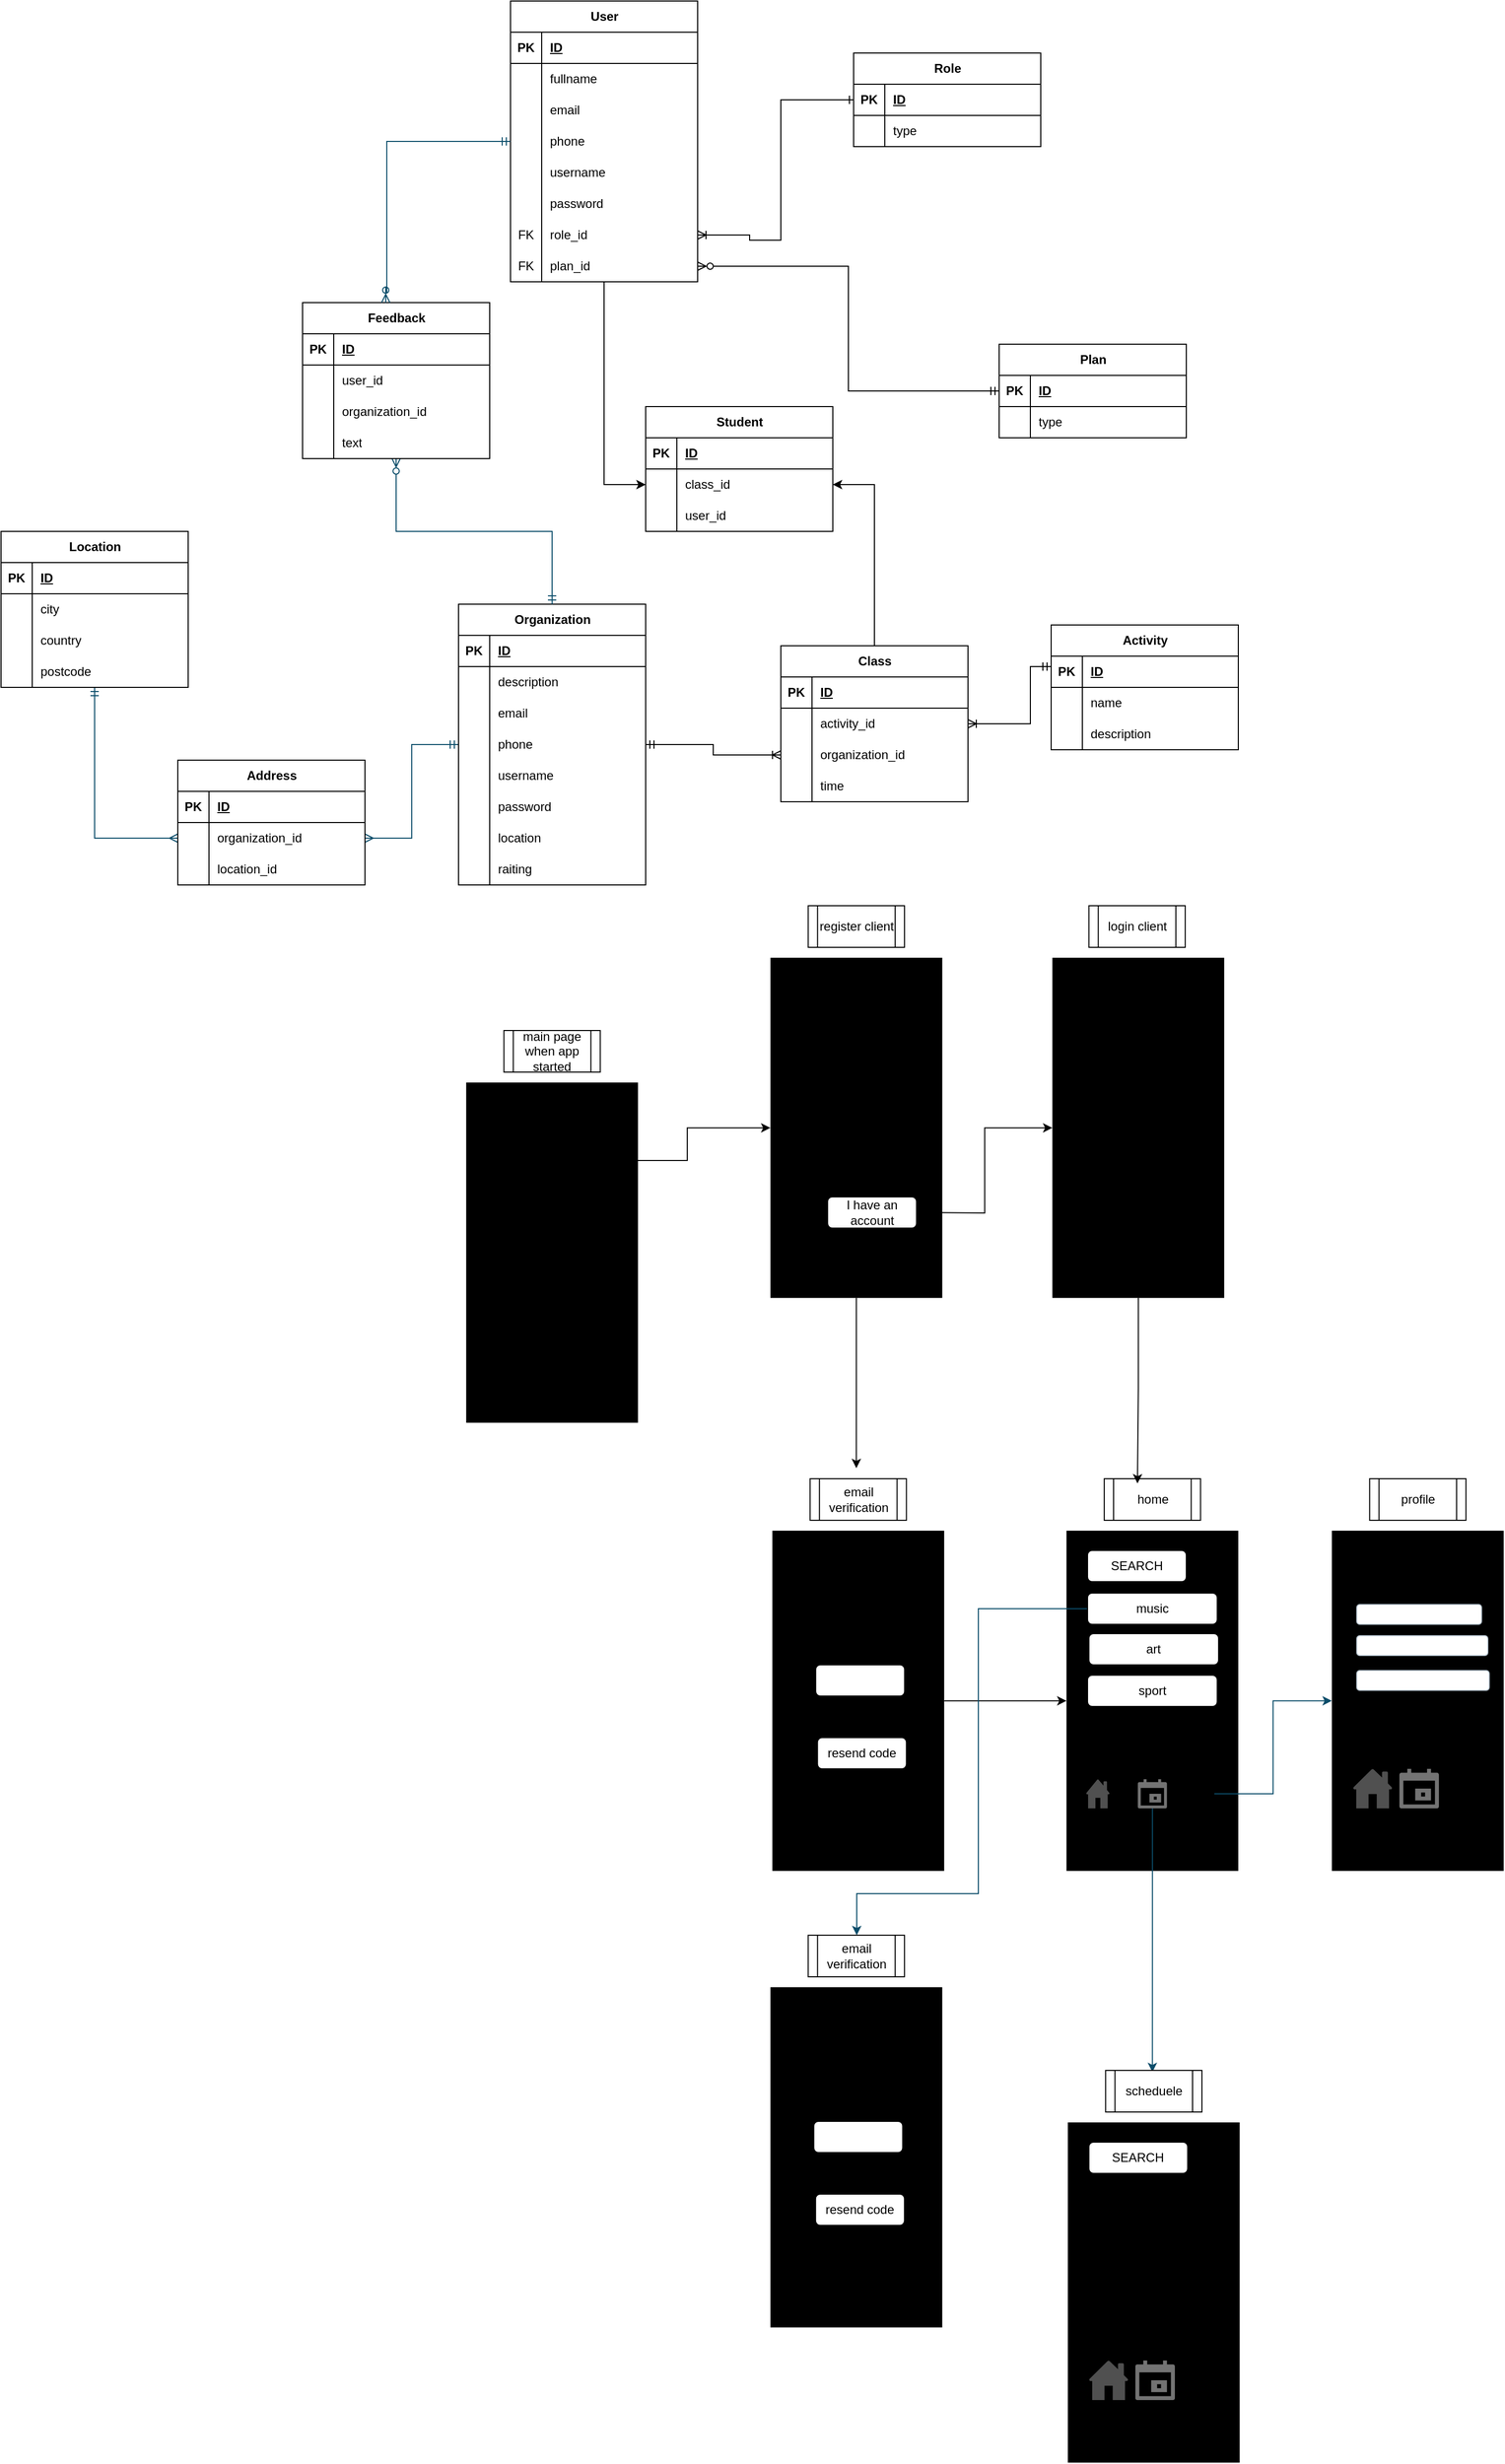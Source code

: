 <mxfile version="25.0.3">
  <diagram name="Page-1" id="ysBJpSzEh_Da7AxBQn0_">
    <mxGraphModel dx="2781" dy="1126" grid="1" gridSize="10" guides="1" tooltips="1" connect="1" arrows="1" fold="1" page="1" pageScale="1" pageWidth="850" pageHeight="1100" math="0" shadow="0">
      <root>
        <mxCell id="0" />
        <mxCell id="1" parent="0" />
        <mxCell id="-85fno1LZfBe0uC3bNsa-164" style="edgeStyle=orthogonalEdgeStyle;rounded=0;orthogonalLoop=1;jettySize=auto;html=1;entryX=0;entryY=0.5;entryDx=0;entryDy=0;" edge="1" parent="1" source="-85fno1LZfBe0uC3bNsa-15" target="-85fno1LZfBe0uC3bNsa-145">
          <mxGeometry relative="1" as="geometry" />
        </mxCell>
        <mxCell id="-85fno1LZfBe0uC3bNsa-15" value="User" style="shape=table;startSize=30;container=1;collapsible=1;childLayout=tableLayout;fixedRows=1;rowLines=0;fontStyle=1;align=center;resizeLast=1;html=1;" vertex="1" parent="1">
          <mxGeometry x="120" y="40" width="180" height="270" as="geometry" />
        </mxCell>
        <mxCell id="-85fno1LZfBe0uC3bNsa-16" value="" style="shape=tableRow;horizontal=0;startSize=0;swimlaneHead=0;swimlaneBody=0;fillColor=none;collapsible=0;dropTarget=0;points=[[0,0.5],[1,0.5]];portConstraint=eastwest;top=0;left=0;right=0;bottom=1;" vertex="1" parent="-85fno1LZfBe0uC3bNsa-15">
          <mxGeometry y="30" width="180" height="30" as="geometry" />
        </mxCell>
        <mxCell id="-85fno1LZfBe0uC3bNsa-17" value="PK" style="shape=partialRectangle;connectable=0;fillColor=none;top=0;left=0;bottom=0;right=0;fontStyle=1;overflow=hidden;whiteSpace=wrap;html=1;" vertex="1" parent="-85fno1LZfBe0uC3bNsa-16">
          <mxGeometry width="30" height="30" as="geometry">
            <mxRectangle width="30" height="30" as="alternateBounds" />
          </mxGeometry>
        </mxCell>
        <mxCell id="-85fno1LZfBe0uC3bNsa-18" value="ID" style="shape=partialRectangle;connectable=0;fillColor=none;top=0;left=0;bottom=0;right=0;align=left;spacingLeft=6;fontStyle=5;overflow=hidden;whiteSpace=wrap;html=1;" vertex="1" parent="-85fno1LZfBe0uC3bNsa-16">
          <mxGeometry x="30" width="150" height="30" as="geometry">
            <mxRectangle width="150" height="30" as="alternateBounds" />
          </mxGeometry>
        </mxCell>
        <mxCell id="-85fno1LZfBe0uC3bNsa-19" value="" style="shape=tableRow;horizontal=0;startSize=0;swimlaneHead=0;swimlaneBody=0;fillColor=none;collapsible=0;dropTarget=0;points=[[0,0.5],[1,0.5]];portConstraint=eastwest;top=0;left=0;right=0;bottom=0;" vertex="1" parent="-85fno1LZfBe0uC3bNsa-15">
          <mxGeometry y="60" width="180" height="30" as="geometry" />
        </mxCell>
        <mxCell id="-85fno1LZfBe0uC3bNsa-20" value="" style="shape=partialRectangle;connectable=0;fillColor=none;top=0;left=0;bottom=0;right=0;editable=1;overflow=hidden;whiteSpace=wrap;html=1;" vertex="1" parent="-85fno1LZfBe0uC3bNsa-19">
          <mxGeometry width="30" height="30" as="geometry">
            <mxRectangle width="30" height="30" as="alternateBounds" />
          </mxGeometry>
        </mxCell>
        <mxCell id="-85fno1LZfBe0uC3bNsa-21" value="fullname" style="shape=partialRectangle;connectable=0;fillColor=none;top=0;left=0;bottom=0;right=0;align=left;spacingLeft=6;overflow=hidden;whiteSpace=wrap;html=1;" vertex="1" parent="-85fno1LZfBe0uC3bNsa-19">
          <mxGeometry x="30" width="150" height="30" as="geometry">
            <mxRectangle width="150" height="30" as="alternateBounds" />
          </mxGeometry>
        </mxCell>
        <mxCell id="-85fno1LZfBe0uC3bNsa-22" value="" style="shape=tableRow;horizontal=0;startSize=0;swimlaneHead=0;swimlaneBody=0;fillColor=none;collapsible=0;dropTarget=0;points=[[0,0.5],[1,0.5]];portConstraint=eastwest;top=0;left=0;right=0;bottom=0;" vertex="1" parent="-85fno1LZfBe0uC3bNsa-15">
          <mxGeometry y="90" width="180" height="30" as="geometry" />
        </mxCell>
        <mxCell id="-85fno1LZfBe0uC3bNsa-23" value="" style="shape=partialRectangle;connectable=0;fillColor=none;top=0;left=0;bottom=0;right=0;editable=1;overflow=hidden;whiteSpace=wrap;html=1;" vertex="1" parent="-85fno1LZfBe0uC3bNsa-22">
          <mxGeometry width="30" height="30" as="geometry">
            <mxRectangle width="30" height="30" as="alternateBounds" />
          </mxGeometry>
        </mxCell>
        <mxCell id="-85fno1LZfBe0uC3bNsa-24" value="email" style="shape=partialRectangle;connectable=0;fillColor=none;top=0;left=0;bottom=0;right=0;align=left;spacingLeft=6;overflow=hidden;whiteSpace=wrap;html=1;" vertex="1" parent="-85fno1LZfBe0uC3bNsa-22">
          <mxGeometry x="30" width="150" height="30" as="geometry">
            <mxRectangle width="150" height="30" as="alternateBounds" />
          </mxGeometry>
        </mxCell>
        <mxCell id="-85fno1LZfBe0uC3bNsa-25" value="" style="shape=tableRow;horizontal=0;startSize=0;swimlaneHead=0;swimlaneBody=0;fillColor=none;collapsible=0;dropTarget=0;points=[[0,0.5],[1,0.5]];portConstraint=eastwest;top=0;left=0;right=0;bottom=0;" vertex="1" parent="-85fno1LZfBe0uC3bNsa-15">
          <mxGeometry y="120" width="180" height="30" as="geometry" />
        </mxCell>
        <mxCell id="-85fno1LZfBe0uC3bNsa-26" value="" style="shape=partialRectangle;connectable=0;fillColor=none;top=0;left=0;bottom=0;right=0;editable=1;overflow=hidden;whiteSpace=wrap;html=1;" vertex="1" parent="-85fno1LZfBe0uC3bNsa-25">
          <mxGeometry width="30" height="30" as="geometry">
            <mxRectangle width="30" height="30" as="alternateBounds" />
          </mxGeometry>
        </mxCell>
        <mxCell id="-85fno1LZfBe0uC3bNsa-27" value="phone" style="shape=partialRectangle;connectable=0;fillColor=none;top=0;left=0;bottom=0;right=0;align=left;spacingLeft=6;overflow=hidden;whiteSpace=wrap;html=1;" vertex="1" parent="-85fno1LZfBe0uC3bNsa-25">
          <mxGeometry x="30" width="150" height="30" as="geometry">
            <mxRectangle width="150" height="30" as="alternateBounds" />
          </mxGeometry>
        </mxCell>
        <mxCell id="-85fno1LZfBe0uC3bNsa-28" value="" style="shape=tableRow;horizontal=0;startSize=0;swimlaneHead=0;swimlaneBody=0;fillColor=none;collapsible=0;dropTarget=0;points=[[0,0.5],[1,0.5]];portConstraint=eastwest;top=0;left=0;right=0;bottom=0;" vertex="1" parent="-85fno1LZfBe0uC3bNsa-15">
          <mxGeometry y="150" width="180" height="30" as="geometry" />
        </mxCell>
        <mxCell id="-85fno1LZfBe0uC3bNsa-29" value="" style="shape=partialRectangle;connectable=0;fillColor=none;top=0;left=0;bottom=0;right=0;editable=1;overflow=hidden;whiteSpace=wrap;html=1;" vertex="1" parent="-85fno1LZfBe0uC3bNsa-28">
          <mxGeometry width="30" height="30" as="geometry">
            <mxRectangle width="30" height="30" as="alternateBounds" />
          </mxGeometry>
        </mxCell>
        <mxCell id="-85fno1LZfBe0uC3bNsa-30" value="username" style="shape=partialRectangle;connectable=0;fillColor=none;top=0;left=0;bottom=0;right=0;align=left;spacingLeft=6;overflow=hidden;whiteSpace=wrap;html=1;" vertex="1" parent="-85fno1LZfBe0uC3bNsa-28">
          <mxGeometry x="30" width="150" height="30" as="geometry">
            <mxRectangle width="150" height="30" as="alternateBounds" />
          </mxGeometry>
        </mxCell>
        <mxCell id="-85fno1LZfBe0uC3bNsa-31" value="" style="shape=tableRow;horizontal=0;startSize=0;swimlaneHead=0;swimlaneBody=0;fillColor=none;collapsible=0;dropTarget=0;points=[[0,0.5],[1,0.5]];portConstraint=eastwest;top=0;left=0;right=0;bottom=0;" vertex="1" parent="-85fno1LZfBe0uC3bNsa-15">
          <mxGeometry y="180" width="180" height="30" as="geometry" />
        </mxCell>
        <mxCell id="-85fno1LZfBe0uC3bNsa-32" value="" style="shape=partialRectangle;connectable=0;fillColor=none;top=0;left=0;bottom=0;right=0;editable=1;overflow=hidden;whiteSpace=wrap;html=1;" vertex="1" parent="-85fno1LZfBe0uC3bNsa-31">
          <mxGeometry width="30" height="30" as="geometry">
            <mxRectangle width="30" height="30" as="alternateBounds" />
          </mxGeometry>
        </mxCell>
        <mxCell id="-85fno1LZfBe0uC3bNsa-33" value="password" style="shape=partialRectangle;connectable=0;fillColor=none;top=0;left=0;bottom=0;right=0;align=left;spacingLeft=6;overflow=hidden;whiteSpace=wrap;html=1;" vertex="1" parent="-85fno1LZfBe0uC3bNsa-31">
          <mxGeometry x="30" width="150" height="30" as="geometry">
            <mxRectangle width="150" height="30" as="alternateBounds" />
          </mxGeometry>
        </mxCell>
        <mxCell id="-85fno1LZfBe0uC3bNsa-112" value="" style="shape=tableRow;horizontal=0;startSize=0;swimlaneHead=0;swimlaneBody=0;fillColor=none;collapsible=0;dropTarget=0;points=[[0,0.5],[1,0.5]];portConstraint=eastwest;top=0;left=0;right=0;bottom=0;" vertex="1" parent="-85fno1LZfBe0uC3bNsa-15">
          <mxGeometry y="210" width="180" height="30" as="geometry" />
        </mxCell>
        <mxCell id="-85fno1LZfBe0uC3bNsa-113" value="FK" style="shape=partialRectangle;connectable=0;fillColor=none;top=0;left=0;bottom=0;right=0;editable=1;overflow=hidden;whiteSpace=wrap;html=1;" vertex="1" parent="-85fno1LZfBe0uC3bNsa-112">
          <mxGeometry width="30" height="30" as="geometry">
            <mxRectangle width="30" height="30" as="alternateBounds" />
          </mxGeometry>
        </mxCell>
        <mxCell id="-85fno1LZfBe0uC3bNsa-114" value="role_id" style="shape=partialRectangle;connectable=0;fillColor=none;top=0;left=0;bottom=0;right=0;align=left;spacingLeft=6;overflow=hidden;whiteSpace=wrap;html=1;" vertex="1" parent="-85fno1LZfBe0uC3bNsa-112">
          <mxGeometry x="30" width="150" height="30" as="geometry">
            <mxRectangle width="150" height="30" as="alternateBounds" />
          </mxGeometry>
        </mxCell>
        <mxCell id="-85fno1LZfBe0uC3bNsa-118" value="" style="shape=tableRow;horizontal=0;startSize=0;swimlaneHead=0;swimlaneBody=0;fillColor=none;collapsible=0;dropTarget=0;points=[[0,0.5],[1,0.5]];portConstraint=eastwest;top=0;left=0;right=0;bottom=0;" vertex="1" parent="-85fno1LZfBe0uC3bNsa-15">
          <mxGeometry y="240" width="180" height="30" as="geometry" />
        </mxCell>
        <mxCell id="-85fno1LZfBe0uC3bNsa-119" value="FK" style="shape=partialRectangle;connectable=0;fillColor=none;top=0;left=0;bottom=0;right=0;editable=1;overflow=hidden;whiteSpace=wrap;html=1;" vertex="1" parent="-85fno1LZfBe0uC3bNsa-118">
          <mxGeometry width="30" height="30" as="geometry">
            <mxRectangle width="30" height="30" as="alternateBounds" />
          </mxGeometry>
        </mxCell>
        <mxCell id="-85fno1LZfBe0uC3bNsa-120" value="plan_id" style="shape=partialRectangle;connectable=0;fillColor=none;top=0;left=0;bottom=0;right=0;align=left;spacingLeft=6;overflow=hidden;whiteSpace=wrap;html=1;" vertex="1" parent="-85fno1LZfBe0uC3bNsa-118">
          <mxGeometry x="30" width="150" height="30" as="geometry">
            <mxRectangle width="150" height="30" as="alternateBounds" />
          </mxGeometry>
        </mxCell>
        <mxCell id="-85fno1LZfBe0uC3bNsa-34" value="Role" style="shape=table;startSize=30;container=1;collapsible=1;childLayout=tableLayout;fixedRows=1;rowLines=0;fontStyle=1;align=center;resizeLast=1;html=1;" vertex="1" parent="1">
          <mxGeometry x="450" y="90" width="180" height="90" as="geometry" />
        </mxCell>
        <mxCell id="-85fno1LZfBe0uC3bNsa-35" value="" style="shape=tableRow;horizontal=0;startSize=0;swimlaneHead=0;swimlaneBody=0;fillColor=none;collapsible=0;dropTarget=0;points=[[0,0.5],[1,0.5]];portConstraint=eastwest;top=0;left=0;right=0;bottom=1;" vertex="1" parent="-85fno1LZfBe0uC3bNsa-34">
          <mxGeometry y="30" width="180" height="30" as="geometry" />
        </mxCell>
        <mxCell id="-85fno1LZfBe0uC3bNsa-36" value="PK" style="shape=partialRectangle;connectable=0;fillColor=none;top=0;left=0;bottom=0;right=0;fontStyle=1;overflow=hidden;whiteSpace=wrap;html=1;" vertex="1" parent="-85fno1LZfBe0uC3bNsa-35">
          <mxGeometry width="30" height="30" as="geometry">
            <mxRectangle width="30" height="30" as="alternateBounds" />
          </mxGeometry>
        </mxCell>
        <mxCell id="-85fno1LZfBe0uC3bNsa-37" value="ID" style="shape=partialRectangle;connectable=0;fillColor=none;top=0;left=0;bottom=0;right=0;align=left;spacingLeft=6;fontStyle=5;overflow=hidden;whiteSpace=wrap;html=1;" vertex="1" parent="-85fno1LZfBe0uC3bNsa-35">
          <mxGeometry x="30" width="150" height="30" as="geometry">
            <mxRectangle width="150" height="30" as="alternateBounds" />
          </mxGeometry>
        </mxCell>
        <mxCell id="-85fno1LZfBe0uC3bNsa-38" value="" style="shape=tableRow;horizontal=0;startSize=0;swimlaneHead=0;swimlaneBody=0;fillColor=none;collapsible=0;dropTarget=0;points=[[0,0.5],[1,0.5]];portConstraint=eastwest;top=0;left=0;right=0;bottom=0;" vertex="1" parent="-85fno1LZfBe0uC3bNsa-34">
          <mxGeometry y="60" width="180" height="30" as="geometry" />
        </mxCell>
        <mxCell id="-85fno1LZfBe0uC3bNsa-39" value="" style="shape=partialRectangle;connectable=0;fillColor=none;top=0;left=0;bottom=0;right=0;editable=1;overflow=hidden;whiteSpace=wrap;html=1;" vertex="1" parent="-85fno1LZfBe0uC3bNsa-38">
          <mxGeometry width="30" height="30" as="geometry">
            <mxRectangle width="30" height="30" as="alternateBounds" />
          </mxGeometry>
        </mxCell>
        <mxCell id="-85fno1LZfBe0uC3bNsa-40" value="type" style="shape=partialRectangle;connectable=0;fillColor=none;top=0;left=0;bottom=0;right=0;align=left;spacingLeft=6;overflow=hidden;whiteSpace=wrap;html=1;" vertex="1" parent="-85fno1LZfBe0uC3bNsa-38">
          <mxGeometry x="30" width="150" height="30" as="geometry">
            <mxRectangle width="150" height="30" as="alternateBounds" />
          </mxGeometry>
        </mxCell>
        <mxCell id="-85fno1LZfBe0uC3bNsa-140" style="edgeStyle=orthogonalEdgeStyle;rounded=0;orthogonalLoop=1;jettySize=auto;html=1;entryX=0;entryY=0.5;entryDx=0;entryDy=0;endArrow=ERoneToMany;endFill=0;startArrow=ERmandOne;startFill=0;" edge="1" parent="1" source="-85fno1LZfBe0uC3bNsa-53" target="-85fno1LZfBe0uC3bNsa-134">
          <mxGeometry relative="1" as="geometry" />
        </mxCell>
        <mxCell id="-85fno1LZfBe0uC3bNsa-295" style="edgeStyle=orthogonalEdgeStyle;rounded=0;orthogonalLoop=1;jettySize=auto;html=1;entryX=1;entryY=0.5;entryDx=0;entryDy=0;strokeColor=#0B4D6A;startArrow=ERmandOne;startFill=0;endArrow=ERmany;endFill=0;" edge="1" parent="1" source="-85fno1LZfBe0uC3bNsa-53" target="-85fno1LZfBe0uC3bNsa-286">
          <mxGeometry relative="1" as="geometry" />
        </mxCell>
        <mxCell id="-85fno1LZfBe0uC3bNsa-53" value="Organization" style="shape=table;startSize=30;container=1;collapsible=1;childLayout=tableLayout;fixedRows=1;rowLines=0;fontStyle=1;align=center;resizeLast=1;html=1;" vertex="1" parent="1">
          <mxGeometry x="70" y="620" width="180" height="270" as="geometry" />
        </mxCell>
        <mxCell id="-85fno1LZfBe0uC3bNsa-54" value="" style="shape=tableRow;horizontal=0;startSize=0;swimlaneHead=0;swimlaneBody=0;fillColor=none;collapsible=0;dropTarget=0;points=[[0,0.5],[1,0.5]];portConstraint=eastwest;top=0;left=0;right=0;bottom=1;" vertex="1" parent="-85fno1LZfBe0uC3bNsa-53">
          <mxGeometry y="30" width="180" height="30" as="geometry" />
        </mxCell>
        <mxCell id="-85fno1LZfBe0uC3bNsa-55" value="PK" style="shape=partialRectangle;connectable=0;fillColor=none;top=0;left=0;bottom=0;right=0;fontStyle=1;overflow=hidden;whiteSpace=wrap;html=1;" vertex="1" parent="-85fno1LZfBe0uC3bNsa-54">
          <mxGeometry width="30" height="30" as="geometry">
            <mxRectangle width="30" height="30" as="alternateBounds" />
          </mxGeometry>
        </mxCell>
        <mxCell id="-85fno1LZfBe0uC3bNsa-56" value="ID" style="shape=partialRectangle;connectable=0;fillColor=none;top=0;left=0;bottom=0;right=0;align=left;spacingLeft=6;fontStyle=5;overflow=hidden;whiteSpace=wrap;html=1;" vertex="1" parent="-85fno1LZfBe0uC3bNsa-54">
          <mxGeometry x="30" width="150" height="30" as="geometry">
            <mxRectangle width="150" height="30" as="alternateBounds" />
          </mxGeometry>
        </mxCell>
        <mxCell id="-85fno1LZfBe0uC3bNsa-57" value="" style="shape=tableRow;horizontal=0;startSize=0;swimlaneHead=0;swimlaneBody=0;fillColor=none;collapsible=0;dropTarget=0;points=[[0,0.5],[1,0.5]];portConstraint=eastwest;top=0;left=0;right=0;bottom=0;" vertex="1" parent="-85fno1LZfBe0uC3bNsa-53">
          <mxGeometry y="60" width="180" height="30" as="geometry" />
        </mxCell>
        <mxCell id="-85fno1LZfBe0uC3bNsa-58" value="" style="shape=partialRectangle;connectable=0;fillColor=none;top=0;left=0;bottom=0;right=0;editable=1;overflow=hidden;whiteSpace=wrap;html=1;" vertex="1" parent="-85fno1LZfBe0uC3bNsa-57">
          <mxGeometry width="30" height="30" as="geometry">
            <mxRectangle width="30" height="30" as="alternateBounds" />
          </mxGeometry>
        </mxCell>
        <mxCell id="-85fno1LZfBe0uC3bNsa-59" value="description" style="shape=partialRectangle;connectable=0;fillColor=none;top=0;left=0;bottom=0;right=0;align=left;spacingLeft=6;overflow=hidden;whiteSpace=wrap;html=1;" vertex="1" parent="-85fno1LZfBe0uC3bNsa-57">
          <mxGeometry x="30" width="150" height="30" as="geometry">
            <mxRectangle width="150" height="30" as="alternateBounds" />
          </mxGeometry>
        </mxCell>
        <mxCell id="-85fno1LZfBe0uC3bNsa-60" value="" style="shape=tableRow;horizontal=0;startSize=0;swimlaneHead=0;swimlaneBody=0;fillColor=none;collapsible=0;dropTarget=0;points=[[0,0.5],[1,0.5]];portConstraint=eastwest;top=0;left=0;right=0;bottom=0;" vertex="1" parent="-85fno1LZfBe0uC3bNsa-53">
          <mxGeometry y="90" width="180" height="30" as="geometry" />
        </mxCell>
        <mxCell id="-85fno1LZfBe0uC3bNsa-61" value="" style="shape=partialRectangle;connectable=0;fillColor=none;top=0;left=0;bottom=0;right=0;editable=1;overflow=hidden;whiteSpace=wrap;html=1;" vertex="1" parent="-85fno1LZfBe0uC3bNsa-60">
          <mxGeometry width="30" height="30" as="geometry">
            <mxRectangle width="30" height="30" as="alternateBounds" />
          </mxGeometry>
        </mxCell>
        <mxCell id="-85fno1LZfBe0uC3bNsa-62" value="email" style="shape=partialRectangle;connectable=0;fillColor=none;top=0;left=0;bottom=0;right=0;align=left;spacingLeft=6;overflow=hidden;whiteSpace=wrap;html=1;" vertex="1" parent="-85fno1LZfBe0uC3bNsa-60">
          <mxGeometry x="30" width="150" height="30" as="geometry">
            <mxRectangle width="150" height="30" as="alternateBounds" />
          </mxGeometry>
        </mxCell>
        <mxCell id="-85fno1LZfBe0uC3bNsa-63" value="" style="shape=tableRow;horizontal=0;startSize=0;swimlaneHead=0;swimlaneBody=0;fillColor=none;collapsible=0;dropTarget=0;points=[[0,0.5],[1,0.5]];portConstraint=eastwest;top=0;left=0;right=0;bottom=0;" vertex="1" parent="-85fno1LZfBe0uC3bNsa-53">
          <mxGeometry y="120" width="180" height="30" as="geometry" />
        </mxCell>
        <mxCell id="-85fno1LZfBe0uC3bNsa-64" value="" style="shape=partialRectangle;connectable=0;fillColor=none;top=0;left=0;bottom=0;right=0;editable=1;overflow=hidden;whiteSpace=wrap;html=1;" vertex="1" parent="-85fno1LZfBe0uC3bNsa-63">
          <mxGeometry width="30" height="30" as="geometry">
            <mxRectangle width="30" height="30" as="alternateBounds" />
          </mxGeometry>
        </mxCell>
        <mxCell id="-85fno1LZfBe0uC3bNsa-65" value="phone" style="shape=partialRectangle;connectable=0;fillColor=none;top=0;left=0;bottom=0;right=0;align=left;spacingLeft=6;overflow=hidden;whiteSpace=wrap;html=1;" vertex="1" parent="-85fno1LZfBe0uC3bNsa-63">
          <mxGeometry x="30" width="150" height="30" as="geometry">
            <mxRectangle width="150" height="30" as="alternateBounds" />
          </mxGeometry>
        </mxCell>
        <mxCell id="-85fno1LZfBe0uC3bNsa-66" value="" style="shape=tableRow;horizontal=0;startSize=0;swimlaneHead=0;swimlaneBody=0;fillColor=none;collapsible=0;dropTarget=0;points=[[0,0.5],[1,0.5]];portConstraint=eastwest;top=0;left=0;right=0;bottom=0;" vertex="1" parent="-85fno1LZfBe0uC3bNsa-53">
          <mxGeometry y="150" width="180" height="30" as="geometry" />
        </mxCell>
        <mxCell id="-85fno1LZfBe0uC3bNsa-67" value="" style="shape=partialRectangle;connectable=0;fillColor=none;top=0;left=0;bottom=0;right=0;editable=1;overflow=hidden;whiteSpace=wrap;html=1;" vertex="1" parent="-85fno1LZfBe0uC3bNsa-66">
          <mxGeometry width="30" height="30" as="geometry">
            <mxRectangle width="30" height="30" as="alternateBounds" />
          </mxGeometry>
        </mxCell>
        <mxCell id="-85fno1LZfBe0uC3bNsa-68" value="username" style="shape=partialRectangle;connectable=0;fillColor=none;top=0;left=0;bottom=0;right=0;align=left;spacingLeft=6;overflow=hidden;whiteSpace=wrap;html=1;" vertex="1" parent="-85fno1LZfBe0uC3bNsa-66">
          <mxGeometry x="30" width="150" height="30" as="geometry">
            <mxRectangle width="150" height="30" as="alternateBounds" />
          </mxGeometry>
        </mxCell>
        <mxCell id="-85fno1LZfBe0uC3bNsa-69" value="" style="shape=tableRow;horizontal=0;startSize=0;swimlaneHead=0;swimlaneBody=0;fillColor=none;collapsible=0;dropTarget=0;points=[[0,0.5],[1,0.5]];portConstraint=eastwest;top=0;left=0;right=0;bottom=0;" vertex="1" parent="-85fno1LZfBe0uC3bNsa-53">
          <mxGeometry y="180" width="180" height="30" as="geometry" />
        </mxCell>
        <mxCell id="-85fno1LZfBe0uC3bNsa-70" value="" style="shape=partialRectangle;connectable=0;fillColor=none;top=0;left=0;bottom=0;right=0;editable=1;overflow=hidden;whiteSpace=wrap;html=1;" vertex="1" parent="-85fno1LZfBe0uC3bNsa-69">
          <mxGeometry width="30" height="30" as="geometry">
            <mxRectangle width="30" height="30" as="alternateBounds" />
          </mxGeometry>
        </mxCell>
        <mxCell id="-85fno1LZfBe0uC3bNsa-71" value="password" style="shape=partialRectangle;connectable=0;fillColor=none;top=0;left=0;bottom=0;right=0;align=left;spacingLeft=6;overflow=hidden;whiteSpace=wrap;html=1;" vertex="1" parent="-85fno1LZfBe0uC3bNsa-69">
          <mxGeometry x="30" width="150" height="30" as="geometry">
            <mxRectangle width="150" height="30" as="alternateBounds" />
          </mxGeometry>
        </mxCell>
        <mxCell id="-85fno1LZfBe0uC3bNsa-91" value="" style="shape=tableRow;horizontal=0;startSize=0;swimlaneHead=0;swimlaneBody=0;fillColor=none;collapsible=0;dropTarget=0;points=[[0,0.5],[1,0.5]];portConstraint=eastwest;top=0;left=0;right=0;bottom=0;" vertex="1" parent="-85fno1LZfBe0uC3bNsa-53">
          <mxGeometry y="210" width="180" height="30" as="geometry" />
        </mxCell>
        <mxCell id="-85fno1LZfBe0uC3bNsa-92" value="" style="shape=partialRectangle;connectable=0;fillColor=none;top=0;left=0;bottom=0;right=0;editable=1;overflow=hidden;whiteSpace=wrap;html=1;" vertex="1" parent="-85fno1LZfBe0uC3bNsa-91">
          <mxGeometry width="30" height="30" as="geometry">
            <mxRectangle width="30" height="30" as="alternateBounds" />
          </mxGeometry>
        </mxCell>
        <mxCell id="-85fno1LZfBe0uC3bNsa-93" value="location" style="shape=partialRectangle;connectable=0;fillColor=none;top=0;left=0;bottom=0;right=0;align=left;spacingLeft=6;overflow=hidden;whiteSpace=wrap;html=1;" vertex="1" parent="-85fno1LZfBe0uC3bNsa-91">
          <mxGeometry x="30" width="150" height="30" as="geometry">
            <mxRectangle width="150" height="30" as="alternateBounds" />
          </mxGeometry>
        </mxCell>
        <mxCell id="-85fno1LZfBe0uC3bNsa-94" value="" style="shape=tableRow;horizontal=0;startSize=0;swimlaneHead=0;swimlaneBody=0;fillColor=none;collapsible=0;dropTarget=0;points=[[0,0.5],[1,0.5]];portConstraint=eastwest;top=0;left=0;right=0;bottom=0;" vertex="1" parent="-85fno1LZfBe0uC3bNsa-53">
          <mxGeometry y="240" width="180" height="30" as="geometry" />
        </mxCell>
        <mxCell id="-85fno1LZfBe0uC3bNsa-95" value="" style="shape=partialRectangle;connectable=0;fillColor=none;top=0;left=0;bottom=0;right=0;editable=1;overflow=hidden;whiteSpace=wrap;html=1;" vertex="1" parent="-85fno1LZfBe0uC3bNsa-94">
          <mxGeometry width="30" height="30" as="geometry">
            <mxRectangle width="30" height="30" as="alternateBounds" />
          </mxGeometry>
        </mxCell>
        <mxCell id="-85fno1LZfBe0uC3bNsa-96" value="raiting" style="shape=partialRectangle;connectable=0;fillColor=none;top=0;left=0;bottom=0;right=0;align=left;spacingLeft=6;overflow=hidden;whiteSpace=wrap;html=1;" vertex="1" parent="-85fno1LZfBe0uC3bNsa-94">
          <mxGeometry x="30" width="150" height="30" as="geometry">
            <mxRectangle width="150" height="30" as="alternateBounds" />
          </mxGeometry>
        </mxCell>
        <mxCell id="-85fno1LZfBe0uC3bNsa-72" value="Activity" style="shape=table;startSize=30;container=1;collapsible=1;childLayout=tableLayout;fixedRows=1;rowLines=0;fontStyle=1;align=center;resizeLast=1;html=1;" vertex="1" parent="1">
          <mxGeometry x="640" y="640" width="180" height="120" as="geometry" />
        </mxCell>
        <mxCell id="-85fno1LZfBe0uC3bNsa-73" value="" style="shape=tableRow;horizontal=0;startSize=0;swimlaneHead=0;swimlaneBody=0;fillColor=none;collapsible=0;dropTarget=0;points=[[0,0.5],[1,0.5]];portConstraint=eastwest;top=0;left=0;right=0;bottom=1;" vertex="1" parent="-85fno1LZfBe0uC3bNsa-72">
          <mxGeometry y="30" width="180" height="30" as="geometry" />
        </mxCell>
        <mxCell id="-85fno1LZfBe0uC3bNsa-74" value="PK" style="shape=partialRectangle;connectable=0;fillColor=none;top=0;left=0;bottom=0;right=0;fontStyle=1;overflow=hidden;whiteSpace=wrap;html=1;" vertex="1" parent="-85fno1LZfBe0uC3bNsa-73">
          <mxGeometry width="30" height="30" as="geometry">
            <mxRectangle width="30" height="30" as="alternateBounds" />
          </mxGeometry>
        </mxCell>
        <mxCell id="-85fno1LZfBe0uC3bNsa-75" value="ID" style="shape=partialRectangle;connectable=0;fillColor=none;top=0;left=0;bottom=0;right=0;align=left;spacingLeft=6;fontStyle=5;overflow=hidden;whiteSpace=wrap;html=1;" vertex="1" parent="-85fno1LZfBe0uC3bNsa-73">
          <mxGeometry x="30" width="150" height="30" as="geometry">
            <mxRectangle width="150" height="30" as="alternateBounds" />
          </mxGeometry>
        </mxCell>
        <mxCell id="-85fno1LZfBe0uC3bNsa-76" value="" style="shape=tableRow;horizontal=0;startSize=0;swimlaneHead=0;swimlaneBody=0;fillColor=none;collapsible=0;dropTarget=0;points=[[0,0.5],[1,0.5]];portConstraint=eastwest;top=0;left=0;right=0;bottom=0;" vertex="1" parent="-85fno1LZfBe0uC3bNsa-72">
          <mxGeometry y="60" width="180" height="30" as="geometry" />
        </mxCell>
        <mxCell id="-85fno1LZfBe0uC3bNsa-77" value="" style="shape=partialRectangle;connectable=0;fillColor=none;top=0;left=0;bottom=0;right=0;editable=1;overflow=hidden;whiteSpace=wrap;html=1;" vertex="1" parent="-85fno1LZfBe0uC3bNsa-76">
          <mxGeometry width="30" height="30" as="geometry">
            <mxRectangle width="30" height="30" as="alternateBounds" />
          </mxGeometry>
        </mxCell>
        <mxCell id="-85fno1LZfBe0uC3bNsa-78" value="name" style="shape=partialRectangle;connectable=0;fillColor=none;top=0;left=0;bottom=0;right=0;align=left;spacingLeft=6;overflow=hidden;whiteSpace=wrap;html=1;" vertex="1" parent="-85fno1LZfBe0uC3bNsa-76">
          <mxGeometry x="30" width="150" height="30" as="geometry">
            <mxRectangle width="150" height="30" as="alternateBounds" />
          </mxGeometry>
        </mxCell>
        <mxCell id="-85fno1LZfBe0uC3bNsa-79" value="" style="shape=tableRow;horizontal=0;startSize=0;swimlaneHead=0;swimlaneBody=0;fillColor=none;collapsible=0;dropTarget=0;points=[[0,0.5],[1,0.5]];portConstraint=eastwest;top=0;left=0;right=0;bottom=0;" vertex="1" parent="-85fno1LZfBe0uC3bNsa-72">
          <mxGeometry y="90" width="180" height="30" as="geometry" />
        </mxCell>
        <mxCell id="-85fno1LZfBe0uC3bNsa-80" value="" style="shape=partialRectangle;connectable=0;fillColor=none;top=0;left=0;bottom=0;right=0;editable=1;overflow=hidden;whiteSpace=wrap;html=1;" vertex="1" parent="-85fno1LZfBe0uC3bNsa-79">
          <mxGeometry width="30" height="30" as="geometry">
            <mxRectangle width="30" height="30" as="alternateBounds" />
          </mxGeometry>
        </mxCell>
        <mxCell id="-85fno1LZfBe0uC3bNsa-81" value="description" style="shape=partialRectangle;connectable=0;fillColor=none;top=0;left=0;bottom=0;right=0;align=left;spacingLeft=6;overflow=hidden;whiteSpace=wrap;html=1;" vertex="1" parent="-85fno1LZfBe0uC3bNsa-79">
          <mxGeometry x="30" width="150" height="30" as="geometry">
            <mxRectangle width="150" height="30" as="alternateBounds" />
          </mxGeometry>
        </mxCell>
        <mxCell id="-85fno1LZfBe0uC3bNsa-97" value="Plan" style="shape=table;startSize=30;container=1;collapsible=1;childLayout=tableLayout;fixedRows=1;rowLines=0;fontStyle=1;align=center;resizeLast=1;html=1;" vertex="1" parent="1">
          <mxGeometry x="590" y="370" width="180" height="90" as="geometry" />
        </mxCell>
        <mxCell id="-85fno1LZfBe0uC3bNsa-98" value="" style="shape=tableRow;horizontal=0;startSize=0;swimlaneHead=0;swimlaneBody=0;fillColor=none;collapsible=0;dropTarget=0;points=[[0,0.5],[1,0.5]];portConstraint=eastwest;top=0;left=0;right=0;bottom=1;" vertex="1" parent="-85fno1LZfBe0uC3bNsa-97">
          <mxGeometry y="30" width="180" height="30" as="geometry" />
        </mxCell>
        <mxCell id="-85fno1LZfBe0uC3bNsa-99" value="PK" style="shape=partialRectangle;connectable=0;fillColor=none;top=0;left=0;bottom=0;right=0;fontStyle=1;overflow=hidden;whiteSpace=wrap;html=1;" vertex="1" parent="-85fno1LZfBe0uC3bNsa-98">
          <mxGeometry width="30" height="30" as="geometry">
            <mxRectangle width="30" height="30" as="alternateBounds" />
          </mxGeometry>
        </mxCell>
        <mxCell id="-85fno1LZfBe0uC3bNsa-100" value="ID" style="shape=partialRectangle;connectable=0;fillColor=none;top=0;left=0;bottom=0;right=0;align=left;spacingLeft=6;fontStyle=5;overflow=hidden;whiteSpace=wrap;html=1;" vertex="1" parent="-85fno1LZfBe0uC3bNsa-98">
          <mxGeometry x="30" width="150" height="30" as="geometry">
            <mxRectangle width="150" height="30" as="alternateBounds" />
          </mxGeometry>
        </mxCell>
        <mxCell id="-85fno1LZfBe0uC3bNsa-101" value="" style="shape=tableRow;horizontal=0;startSize=0;swimlaneHead=0;swimlaneBody=0;fillColor=none;collapsible=0;dropTarget=0;points=[[0,0.5],[1,0.5]];portConstraint=eastwest;top=0;left=0;right=0;bottom=0;" vertex="1" parent="-85fno1LZfBe0uC3bNsa-97">
          <mxGeometry y="60" width="180" height="30" as="geometry" />
        </mxCell>
        <mxCell id="-85fno1LZfBe0uC3bNsa-102" value="" style="shape=partialRectangle;connectable=0;fillColor=none;top=0;left=0;bottom=0;right=0;editable=1;overflow=hidden;whiteSpace=wrap;html=1;" vertex="1" parent="-85fno1LZfBe0uC3bNsa-101">
          <mxGeometry width="30" height="30" as="geometry">
            <mxRectangle width="30" height="30" as="alternateBounds" />
          </mxGeometry>
        </mxCell>
        <mxCell id="-85fno1LZfBe0uC3bNsa-103" value="type" style="shape=partialRectangle;connectable=0;fillColor=none;top=0;left=0;bottom=0;right=0;align=left;spacingLeft=6;overflow=hidden;whiteSpace=wrap;html=1;" vertex="1" parent="-85fno1LZfBe0uC3bNsa-101">
          <mxGeometry x="30" width="150" height="30" as="geometry">
            <mxRectangle width="150" height="30" as="alternateBounds" />
          </mxGeometry>
        </mxCell>
        <mxCell id="-85fno1LZfBe0uC3bNsa-108" style="edgeStyle=orthogonalEdgeStyle;rounded=0;orthogonalLoop=1;jettySize=auto;html=1;exitX=1;exitY=0.5;exitDx=0;exitDy=0;endArrow=ERone;endFill=0;startArrow=ERoneToMany;startFill=0;entryX=0;entryY=0.5;entryDx=0;entryDy=0;" edge="1" parent="1" source="-85fno1LZfBe0uC3bNsa-112" target="-85fno1LZfBe0uC3bNsa-35">
          <mxGeometry relative="1" as="geometry">
            <Array as="points">
              <mxPoint x="350" y="265" />
              <mxPoint x="350" y="270" />
              <mxPoint x="380" y="270" />
              <mxPoint x="380" y="135" />
            </Array>
          </mxGeometry>
        </mxCell>
        <mxCell id="-85fno1LZfBe0uC3bNsa-117" style="edgeStyle=orthogonalEdgeStyle;rounded=0;orthogonalLoop=1;jettySize=auto;html=1;exitX=1;exitY=0.5;exitDx=0;exitDy=0;entryX=0;entryY=0.5;entryDx=0;entryDy=0;startArrow=ERzeroToMany;startFill=0;endArrow=ERmandOne;endFill=0;" edge="1" parent="1" source="-85fno1LZfBe0uC3bNsa-118" target="-85fno1LZfBe0uC3bNsa-98">
          <mxGeometry relative="1" as="geometry" />
        </mxCell>
        <mxCell id="-85fno1LZfBe0uC3bNsa-126" style="edgeStyle=orthogonalEdgeStyle;rounded=0;orthogonalLoop=1;jettySize=auto;html=1;entryX=1;entryY=0.5;entryDx=0;entryDy=0;startArrow=ERmandOne;startFill=0;endArrow=ERoneToMany;endFill=0;" edge="1" parent="1" source="-85fno1LZfBe0uC3bNsa-73" target="-85fno1LZfBe0uC3bNsa-131">
          <mxGeometry relative="1" as="geometry">
            <mxPoint x="470" y="750" as="targetPoint" />
            <Array as="points">
              <mxPoint x="620" y="680" />
              <mxPoint x="620" y="735" />
            </Array>
          </mxGeometry>
        </mxCell>
        <mxCell id="-85fno1LZfBe0uC3bNsa-166" style="edgeStyle=orthogonalEdgeStyle;rounded=0;orthogonalLoop=1;jettySize=auto;html=1;" edge="1" parent="1" source="-85fno1LZfBe0uC3bNsa-127" target="-85fno1LZfBe0uC3bNsa-145">
          <mxGeometry relative="1" as="geometry" />
        </mxCell>
        <mxCell id="-85fno1LZfBe0uC3bNsa-127" value="Class" style="shape=table;startSize=30;container=1;collapsible=1;childLayout=tableLayout;fixedRows=1;rowLines=0;fontStyle=1;align=center;resizeLast=1;html=1;" vertex="1" parent="1">
          <mxGeometry x="380" y="660" width="180" height="150" as="geometry" />
        </mxCell>
        <mxCell id="-85fno1LZfBe0uC3bNsa-128" value="" style="shape=tableRow;horizontal=0;startSize=0;swimlaneHead=0;swimlaneBody=0;fillColor=none;collapsible=0;dropTarget=0;points=[[0,0.5],[1,0.5]];portConstraint=eastwest;top=0;left=0;right=0;bottom=1;" vertex="1" parent="-85fno1LZfBe0uC3bNsa-127">
          <mxGeometry y="30" width="180" height="30" as="geometry" />
        </mxCell>
        <mxCell id="-85fno1LZfBe0uC3bNsa-129" value="PK" style="shape=partialRectangle;connectable=0;fillColor=none;top=0;left=0;bottom=0;right=0;fontStyle=1;overflow=hidden;whiteSpace=wrap;html=1;" vertex="1" parent="-85fno1LZfBe0uC3bNsa-128">
          <mxGeometry width="30" height="30" as="geometry">
            <mxRectangle width="30" height="30" as="alternateBounds" />
          </mxGeometry>
        </mxCell>
        <mxCell id="-85fno1LZfBe0uC3bNsa-130" value="ID" style="shape=partialRectangle;connectable=0;fillColor=none;top=0;left=0;bottom=0;right=0;align=left;spacingLeft=6;fontStyle=5;overflow=hidden;whiteSpace=wrap;html=1;" vertex="1" parent="-85fno1LZfBe0uC3bNsa-128">
          <mxGeometry x="30" width="150" height="30" as="geometry">
            <mxRectangle width="150" height="30" as="alternateBounds" />
          </mxGeometry>
        </mxCell>
        <mxCell id="-85fno1LZfBe0uC3bNsa-131" value="" style="shape=tableRow;horizontal=0;startSize=0;swimlaneHead=0;swimlaneBody=0;fillColor=none;collapsible=0;dropTarget=0;points=[[0,0.5],[1,0.5]];portConstraint=eastwest;top=0;left=0;right=0;bottom=0;" vertex="1" parent="-85fno1LZfBe0uC3bNsa-127">
          <mxGeometry y="60" width="180" height="30" as="geometry" />
        </mxCell>
        <mxCell id="-85fno1LZfBe0uC3bNsa-132" value="" style="shape=partialRectangle;connectable=0;fillColor=none;top=0;left=0;bottom=0;right=0;editable=1;overflow=hidden;whiteSpace=wrap;html=1;" vertex="1" parent="-85fno1LZfBe0uC3bNsa-131">
          <mxGeometry width="30" height="30" as="geometry">
            <mxRectangle width="30" height="30" as="alternateBounds" />
          </mxGeometry>
        </mxCell>
        <mxCell id="-85fno1LZfBe0uC3bNsa-133" value="activity_id" style="shape=partialRectangle;connectable=0;fillColor=none;top=0;left=0;bottom=0;right=0;align=left;spacingLeft=6;overflow=hidden;whiteSpace=wrap;html=1;" vertex="1" parent="-85fno1LZfBe0uC3bNsa-131">
          <mxGeometry x="30" width="150" height="30" as="geometry">
            <mxRectangle width="150" height="30" as="alternateBounds" />
          </mxGeometry>
        </mxCell>
        <mxCell id="-85fno1LZfBe0uC3bNsa-134" value="" style="shape=tableRow;horizontal=0;startSize=0;swimlaneHead=0;swimlaneBody=0;fillColor=none;collapsible=0;dropTarget=0;points=[[0,0.5],[1,0.5]];portConstraint=eastwest;top=0;left=0;right=0;bottom=0;" vertex="1" parent="-85fno1LZfBe0uC3bNsa-127">
          <mxGeometry y="90" width="180" height="30" as="geometry" />
        </mxCell>
        <mxCell id="-85fno1LZfBe0uC3bNsa-135" value="" style="shape=partialRectangle;connectable=0;fillColor=none;top=0;left=0;bottom=0;right=0;editable=1;overflow=hidden;whiteSpace=wrap;html=1;" vertex="1" parent="-85fno1LZfBe0uC3bNsa-134">
          <mxGeometry width="30" height="30" as="geometry">
            <mxRectangle width="30" height="30" as="alternateBounds" />
          </mxGeometry>
        </mxCell>
        <mxCell id="-85fno1LZfBe0uC3bNsa-136" value="&lt;div style=&quot;text-align: center;&quot;&gt;&lt;span style=&quot;background-color: initial; text-wrap-mode: nowrap;&quot;&gt;organization_id&lt;/span&gt;&lt;/div&gt;" style="shape=partialRectangle;connectable=0;fillColor=none;top=0;left=0;bottom=0;right=0;align=left;spacingLeft=6;overflow=hidden;whiteSpace=wrap;html=1;" vertex="1" parent="-85fno1LZfBe0uC3bNsa-134">
          <mxGeometry x="30" width="150" height="30" as="geometry">
            <mxRectangle width="150" height="30" as="alternateBounds" />
          </mxGeometry>
        </mxCell>
        <mxCell id="-85fno1LZfBe0uC3bNsa-137" value="" style="shape=tableRow;horizontal=0;startSize=0;swimlaneHead=0;swimlaneBody=0;fillColor=none;collapsible=0;dropTarget=0;points=[[0,0.5],[1,0.5]];portConstraint=eastwest;top=0;left=0;right=0;bottom=0;" vertex="1" parent="-85fno1LZfBe0uC3bNsa-127">
          <mxGeometry y="120" width="180" height="30" as="geometry" />
        </mxCell>
        <mxCell id="-85fno1LZfBe0uC3bNsa-138" value="" style="shape=partialRectangle;connectable=0;fillColor=none;top=0;left=0;bottom=0;right=0;editable=1;overflow=hidden;whiteSpace=wrap;html=1;" vertex="1" parent="-85fno1LZfBe0uC3bNsa-137">
          <mxGeometry width="30" height="30" as="geometry">
            <mxRectangle width="30" height="30" as="alternateBounds" />
          </mxGeometry>
        </mxCell>
        <mxCell id="-85fno1LZfBe0uC3bNsa-139" value="&lt;div style=&quot;text-align: center;&quot;&gt;&lt;span style=&quot;background-color: initial; text-wrap-mode: nowrap;&quot;&gt;time&lt;/span&gt;&lt;/div&gt;" style="shape=partialRectangle;connectable=0;fillColor=none;top=0;left=0;bottom=0;right=0;align=left;spacingLeft=6;overflow=hidden;whiteSpace=wrap;html=1;" vertex="1" parent="-85fno1LZfBe0uC3bNsa-137">
          <mxGeometry x="30" width="150" height="30" as="geometry">
            <mxRectangle width="150" height="30" as="alternateBounds" />
          </mxGeometry>
        </mxCell>
        <mxCell id="-85fno1LZfBe0uC3bNsa-141" value="Student" style="shape=table;startSize=30;container=1;collapsible=1;childLayout=tableLayout;fixedRows=1;rowLines=0;fontStyle=1;align=center;resizeLast=1;html=1;" vertex="1" parent="1">
          <mxGeometry x="250" y="430" width="180" height="120" as="geometry" />
        </mxCell>
        <mxCell id="-85fno1LZfBe0uC3bNsa-142" value="" style="shape=tableRow;horizontal=0;startSize=0;swimlaneHead=0;swimlaneBody=0;fillColor=none;collapsible=0;dropTarget=0;points=[[0,0.5],[1,0.5]];portConstraint=eastwest;top=0;left=0;right=0;bottom=1;" vertex="1" parent="-85fno1LZfBe0uC3bNsa-141">
          <mxGeometry y="30" width="180" height="30" as="geometry" />
        </mxCell>
        <mxCell id="-85fno1LZfBe0uC3bNsa-143" value="PK" style="shape=partialRectangle;connectable=0;fillColor=none;top=0;left=0;bottom=0;right=0;fontStyle=1;overflow=hidden;whiteSpace=wrap;html=1;" vertex="1" parent="-85fno1LZfBe0uC3bNsa-142">
          <mxGeometry width="30" height="30" as="geometry">
            <mxRectangle width="30" height="30" as="alternateBounds" />
          </mxGeometry>
        </mxCell>
        <mxCell id="-85fno1LZfBe0uC3bNsa-144" value="ID" style="shape=partialRectangle;connectable=0;fillColor=none;top=0;left=0;bottom=0;right=0;align=left;spacingLeft=6;fontStyle=5;overflow=hidden;whiteSpace=wrap;html=1;" vertex="1" parent="-85fno1LZfBe0uC3bNsa-142">
          <mxGeometry x="30" width="150" height="30" as="geometry">
            <mxRectangle width="150" height="30" as="alternateBounds" />
          </mxGeometry>
        </mxCell>
        <mxCell id="-85fno1LZfBe0uC3bNsa-145" value="" style="shape=tableRow;horizontal=0;startSize=0;swimlaneHead=0;swimlaneBody=0;fillColor=none;collapsible=0;dropTarget=0;points=[[0,0.5],[1,0.5]];portConstraint=eastwest;top=0;left=0;right=0;bottom=0;" vertex="1" parent="-85fno1LZfBe0uC3bNsa-141">
          <mxGeometry y="60" width="180" height="30" as="geometry" />
        </mxCell>
        <mxCell id="-85fno1LZfBe0uC3bNsa-146" value="" style="shape=partialRectangle;connectable=0;fillColor=none;top=0;left=0;bottom=0;right=0;editable=1;overflow=hidden;whiteSpace=wrap;html=1;" vertex="1" parent="-85fno1LZfBe0uC3bNsa-145">
          <mxGeometry width="30" height="30" as="geometry">
            <mxRectangle width="30" height="30" as="alternateBounds" />
          </mxGeometry>
        </mxCell>
        <mxCell id="-85fno1LZfBe0uC3bNsa-147" value="class_id" style="shape=partialRectangle;connectable=0;fillColor=none;top=0;left=0;bottom=0;right=0;align=left;spacingLeft=6;overflow=hidden;whiteSpace=wrap;html=1;" vertex="1" parent="-85fno1LZfBe0uC3bNsa-145">
          <mxGeometry x="30" width="150" height="30" as="geometry">
            <mxRectangle width="150" height="30" as="alternateBounds" />
          </mxGeometry>
        </mxCell>
        <mxCell id="-85fno1LZfBe0uC3bNsa-148" value="" style="shape=tableRow;horizontal=0;startSize=0;swimlaneHead=0;swimlaneBody=0;fillColor=none;collapsible=0;dropTarget=0;points=[[0,0.5],[1,0.5]];portConstraint=eastwest;top=0;left=0;right=0;bottom=0;" vertex="1" parent="-85fno1LZfBe0uC3bNsa-141">
          <mxGeometry y="90" width="180" height="30" as="geometry" />
        </mxCell>
        <mxCell id="-85fno1LZfBe0uC3bNsa-149" value="" style="shape=partialRectangle;connectable=0;fillColor=none;top=0;left=0;bottom=0;right=0;editable=1;overflow=hidden;whiteSpace=wrap;html=1;" vertex="1" parent="-85fno1LZfBe0uC3bNsa-148">
          <mxGeometry width="30" height="30" as="geometry">
            <mxRectangle width="30" height="30" as="alternateBounds" />
          </mxGeometry>
        </mxCell>
        <mxCell id="-85fno1LZfBe0uC3bNsa-150" value="&lt;div style=&quot;text-align: center;&quot;&gt;&lt;span style=&quot;background-color: initial; text-wrap-mode: nowrap;&quot;&gt;user_id&lt;/span&gt;&lt;/div&gt;" style="shape=partialRectangle;connectable=0;fillColor=none;top=0;left=0;bottom=0;right=0;align=left;spacingLeft=6;overflow=hidden;whiteSpace=wrap;html=1;" vertex="1" parent="-85fno1LZfBe0uC3bNsa-148">
          <mxGeometry x="30" width="150" height="30" as="geometry">
            <mxRectangle width="150" height="30" as="alternateBounds" />
          </mxGeometry>
        </mxCell>
        <mxCell id="-85fno1LZfBe0uC3bNsa-168" value="" style="sketch=0;verticalLabelPosition=bottom;sketch=0;aspect=fixed;html=1;verticalAlign=top;strokeColor=none;fillColor=#000000;align=center;outlineConnect=0;pointerEvents=1;shape=mxgraph.citrix2.mobile;" vertex="1" parent="1">
          <mxGeometry x="77.37" y="1080" width="165.26" height="327.17" as="geometry" />
        </mxCell>
        <mxCell id="-85fno1LZfBe0uC3bNsa-174" style="edgeStyle=orthogonalEdgeStyle;rounded=0;orthogonalLoop=1;jettySize=auto;html=1;" edge="1" parent="1" source="-85fno1LZfBe0uC3bNsa-170" target="-85fno1LZfBe0uC3bNsa-173">
          <mxGeometry relative="1" as="geometry" />
        </mxCell>
        <mxCell id="-85fno1LZfBe0uC3bNsa-170" value="CLIENT?" style="text;html=1;align=center;verticalAlign=middle;whiteSpace=wrap;rounded=0;" vertex="1" parent="1">
          <mxGeometry x="113.68" y="1140" width="96.32" height="30" as="geometry" />
        </mxCell>
        <mxCell id="-85fno1LZfBe0uC3bNsa-171" value="main page when app started" style="shape=process;whiteSpace=wrap;html=1;backgroundOutline=1;" vertex="1" parent="1">
          <mxGeometry x="113.68" y="1030" width="92.63" height="40" as="geometry" />
        </mxCell>
        <mxCell id="-85fno1LZfBe0uC3bNsa-172" value="ORGANIZATION?" style="text;html=1;align=center;verticalAlign=middle;whiteSpace=wrap;rounded=0;" vertex="1" parent="1">
          <mxGeometry x="120" y="1210" width="90" height="30" as="geometry" />
        </mxCell>
        <mxCell id="-85fno1LZfBe0uC3bNsa-189" style="edgeStyle=orthogonalEdgeStyle;rounded=0;orthogonalLoop=1;jettySize=auto;html=1;" edge="1" parent="1" source="-85fno1LZfBe0uC3bNsa-173">
          <mxGeometry relative="1" as="geometry">
            <mxPoint x="452.63" y="1450.833" as="targetPoint" />
          </mxGeometry>
        </mxCell>
        <mxCell id="-85fno1LZfBe0uC3bNsa-173" value="" style="sketch=0;verticalLabelPosition=bottom;sketch=0;aspect=fixed;html=1;verticalAlign=top;strokeColor=none;fillColor=#000000;align=center;outlineConnect=0;pointerEvents=1;shape=mxgraph.citrix2.mobile;" vertex="1" parent="1">
          <mxGeometry x="370" y="960" width="165.26" height="327.17" as="geometry" />
        </mxCell>
        <mxCell id="-85fno1LZfBe0uC3bNsa-175" value="register client" style="shape=process;whiteSpace=wrap;html=1;backgroundOutline=1;" vertex="1" parent="1">
          <mxGeometry x="406.31" y="910" width="92.63" height="40" as="geometry" />
        </mxCell>
        <mxCell id="-85fno1LZfBe0uC3bNsa-176" value="" style="sketch=0;verticalLabelPosition=bottom;sketch=0;aspect=fixed;html=1;verticalAlign=top;strokeColor=none;fillColor=#000000;align=center;outlineConnect=0;pointerEvents=1;shape=mxgraph.citrix2.authentication_google;" vertex="1" parent="1">
          <mxGeometry x="434.47" y="1140" width="40" height="40" as="geometry" />
        </mxCell>
        <mxCell id="-85fno1LZfBe0uC3bNsa-177" value="email&lt;div&gt;phone&lt;/div&gt;&lt;div&gt;username&lt;/div&gt;&lt;div&gt;password&lt;/div&gt;" style="text;html=1;align=center;verticalAlign=middle;whiteSpace=wrap;rounded=0;" vertex="1" parent="1">
          <mxGeometry x="406.31" y="1050" width="96.32" height="30" as="geometry" />
        </mxCell>
        <mxCell id="-85fno1LZfBe0uC3bNsa-181" value="or" style="text;html=1;align=center;verticalAlign=middle;whiteSpace=wrap;rounded=0;" vertex="1" parent="1">
          <mxGeometry x="406.31" y="1100" width="96.32" height="30" as="geometry" />
        </mxCell>
        <mxCell id="-85fno1LZfBe0uC3bNsa-182" value="" style="sketch=0;verticalLabelPosition=bottom;sketch=0;aspect=fixed;html=1;verticalAlign=top;strokeColor=none;fillColor=#000000;align=center;outlineConnect=0;pointerEvents=1;shape=mxgraph.citrix2.mobile;" vertex="1" parent="1">
          <mxGeometry x="641.17" y="960" width="165.26" height="327.17" as="geometry" />
        </mxCell>
        <mxCell id="-85fno1LZfBe0uC3bNsa-183" value="login client" style="shape=process;whiteSpace=wrap;html=1;backgroundOutline=1;" vertex="1" parent="1">
          <mxGeometry x="676.31" y="910" width="92.63" height="40" as="geometry" />
        </mxCell>
        <mxCell id="-85fno1LZfBe0uC3bNsa-184" value="" style="sketch=0;verticalLabelPosition=bottom;sketch=0;aspect=fixed;html=1;verticalAlign=top;strokeColor=none;fillColor=#000000;align=center;outlineConnect=0;pointerEvents=1;shape=mxgraph.citrix2.authentication_google;" vertex="1" parent="1">
          <mxGeometry x="704.47" y="1140" width="40" height="40" as="geometry" />
        </mxCell>
        <mxCell id="-85fno1LZfBe0uC3bNsa-185" value="&lt;div&gt;username&lt;/div&gt;&lt;div&gt;password&lt;/div&gt;" style="text;html=1;align=center;verticalAlign=middle;whiteSpace=wrap;rounded=0;" vertex="1" parent="1">
          <mxGeometry x="676.31" y="1050" width="96.32" height="30" as="geometry" />
        </mxCell>
        <mxCell id="-85fno1LZfBe0uC3bNsa-186" value="or" style="text;html=1;align=center;verticalAlign=middle;whiteSpace=wrap;rounded=0;" vertex="1" parent="1">
          <mxGeometry x="676.31" y="1100" width="96.32" height="30" as="geometry" />
        </mxCell>
        <mxCell id="-85fno1LZfBe0uC3bNsa-188" style="edgeStyle=orthogonalEdgeStyle;rounded=0;orthogonalLoop=1;jettySize=auto;html=1;" edge="1" parent="1" target="-85fno1LZfBe0uC3bNsa-182">
          <mxGeometry relative="1" as="geometry">
            <mxPoint x="510" y="1205.0" as="sourcePoint" />
          </mxGeometry>
        </mxCell>
        <mxCell id="-85fno1LZfBe0uC3bNsa-211" style="edgeStyle=orthogonalEdgeStyle;rounded=0;orthogonalLoop=1;jettySize=auto;html=1;" edge="1" parent="1" source="-85fno1LZfBe0uC3bNsa-194" target="-85fno1LZfBe0uC3bNsa-204">
          <mxGeometry relative="1" as="geometry" />
        </mxCell>
        <mxCell id="-85fno1LZfBe0uC3bNsa-194" value="" style="sketch=0;verticalLabelPosition=bottom;sketch=0;aspect=fixed;html=1;verticalAlign=top;strokeColor=none;fillColor=#000000;align=center;outlineConnect=0;pointerEvents=1;shape=mxgraph.citrix2.mobile;" vertex="1" parent="1">
          <mxGeometry x="371.84" y="1511" width="165.26" height="327.17" as="geometry" />
        </mxCell>
        <mxCell id="-85fno1LZfBe0uC3bNsa-195" value="email verification" style="shape=process;whiteSpace=wrap;html=1;backgroundOutline=1;" vertex="1" parent="1">
          <mxGeometry x="408.15" y="1461" width="92.63" height="40" as="geometry" />
        </mxCell>
        <mxCell id="-85fno1LZfBe0uC3bNsa-197" value="we have send you code please enter" style="text;html=1;align=center;verticalAlign=middle;whiteSpace=wrap;rounded=0;" vertex="1" parent="1">
          <mxGeometry x="408.15" y="1601" width="96.32" height="30" as="geometry" />
        </mxCell>
        <mxCell id="-85fno1LZfBe0uC3bNsa-198" value="or" style="text;html=1;align=center;verticalAlign=middle;whiteSpace=wrap;rounded=0;" vertex="1" parent="1">
          <mxGeometry x="406.31" y="1670" width="96.32" height="30" as="geometry" />
        </mxCell>
        <mxCell id="-85fno1LZfBe0uC3bNsa-200" value="resend code" style="rounded=1;whiteSpace=wrap;html=1;" vertex="1" parent="1">
          <mxGeometry x="415.25" y="1710" width="85.53" height="30" as="geometry" />
        </mxCell>
        <mxCell id="-85fno1LZfBe0uC3bNsa-201" value="" style="rounded=1;whiteSpace=wrap;html=1;" vertex="1" parent="1">
          <mxGeometry x="413.54" y="1640" width="85.53" height="30" as="geometry" />
        </mxCell>
        <mxCell id="-85fno1LZfBe0uC3bNsa-202" value="l have an account" style="rounded=1;whiteSpace=wrap;html=1;" vertex="1" parent="1">
          <mxGeometry x="425" y="1190" width="85.53" height="30" as="geometry" />
        </mxCell>
        <mxCell id="-85fno1LZfBe0uC3bNsa-204" value="" style="sketch=0;verticalLabelPosition=bottom;sketch=0;aspect=fixed;html=1;verticalAlign=top;strokeColor=none;fillColor=#000000;align=center;outlineConnect=0;pointerEvents=1;shape=mxgraph.citrix2.mobile;" vertex="1" parent="1">
          <mxGeometry x="654.73" y="1511" width="165.26" height="327.17" as="geometry" />
        </mxCell>
        <mxCell id="-85fno1LZfBe0uC3bNsa-205" value="home" style="shape=process;whiteSpace=wrap;html=1;backgroundOutline=1;" vertex="1" parent="1">
          <mxGeometry x="691.05" y="1461" width="92.63" height="40" as="geometry" />
        </mxCell>
        <mxCell id="-85fno1LZfBe0uC3bNsa-210" style="edgeStyle=orthogonalEdgeStyle;rounded=0;orthogonalLoop=1;jettySize=auto;html=1;entryX=0.345;entryY=0.113;entryDx=0;entryDy=0;entryPerimeter=0;" edge="1" parent="1" source="-85fno1LZfBe0uC3bNsa-182" target="-85fno1LZfBe0uC3bNsa-205">
          <mxGeometry relative="1" as="geometry" />
        </mxCell>
        <mxCell id="-85fno1LZfBe0uC3bNsa-267" style="edgeStyle=orthogonalEdgeStyle;rounded=0;orthogonalLoop=1;jettySize=auto;html=1;strokeColor=#0B4D6A;" edge="1" parent="1" source="-85fno1LZfBe0uC3bNsa-221" target="-85fno1LZfBe0uC3bNsa-262">
          <mxGeometry relative="1" as="geometry">
            <mxPoint x="450" y="1890" as="targetPoint" />
            <Array as="points">
              <mxPoint x="570" y="1586" />
              <mxPoint x="570" y="1860" />
              <mxPoint x="453" y="1860" />
            </Array>
          </mxGeometry>
        </mxCell>
        <mxCell id="-85fno1LZfBe0uC3bNsa-221" value="music" style="rounded=1;whiteSpace=wrap;html=1;" vertex="1" parent="1">
          <mxGeometry x="675" y="1571" width="124.74" height="30" as="geometry" />
        </mxCell>
        <mxCell id="-85fno1LZfBe0uC3bNsa-222" value="art" style="rounded=1;whiteSpace=wrap;html=1;" vertex="1" parent="1">
          <mxGeometry x="676.31" y="1610" width="124.74" height="30" as="geometry" />
        </mxCell>
        <mxCell id="-85fno1LZfBe0uC3bNsa-223" value="sport" style="rounded=1;whiteSpace=wrap;html=1;" vertex="1" parent="1">
          <mxGeometry x="674.99" y="1650" width="124.74" height="30" as="geometry" />
        </mxCell>
        <mxCell id="-85fno1LZfBe0uC3bNsa-224" value="SEARCH" style="rounded=1;whiteSpace=wrap;html=1;" vertex="1" parent="1">
          <mxGeometry x="674.99" y="1530" width="95.01" height="30" as="geometry" />
        </mxCell>
        <mxCell id="-85fno1LZfBe0uC3bNsa-225" value="" style="shape=image;html=1;verticalAlign=top;verticalLabelPosition=bottom;labelBackgroundColor=#ffffff;imageAspect=0;aspect=fixed;image=https://cdn4.iconfinder.com/data/icons/ui-standard/96/Search-128.png" vertex="1" parent="1">
          <mxGeometry x="676.31" y="1535" width="20" height="20" as="geometry" />
        </mxCell>
        <mxCell id="-85fno1LZfBe0uC3bNsa-260" style="edgeStyle=orthogonalEdgeStyle;rounded=0;orthogonalLoop=1;jettySize=auto;html=1;strokeColor=#0B4D6A;" edge="1" parent="1" source="-85fno1LZfBe0uC3bNsa-226" target="-85fno1LZfBe0uC3bNsa-246">
          <mxGeometry relative="1" as="geometry" />
        </mxCell>
        <mxCell id="-85fno1LZfBe0uC3bNsa-226" value="" style="shape=image;html=1;verticalAlign=top;verticalLabelPosition=bottom;labelBackgroundColor=#ffffff;imageAspect=0;aspect=fixed;image=https://cdn1.iconfinder.com/data/icons/iconoir-vol-3/24/profile-circled-128.png" vertex="1" parent="1">
          <mxGeometry x="768.94" y="1750" width="28" height="28" as="geometry" />
        </mxCell>
        <mxCell id="-85fno1LZfBe0uC3bNsa-245" style="edgeStyle=orthogonalEdgeStyle;rounded=0;orthogonalLoop=1;jettySize=auto;html=1;strokeColor=#0B4D6A;" edge="1" parent="1" source="-85fno1LZfBe0uC3bNsa-227">
          <mxGeometry relative="1" as="geometry">
            <mxPoint x="737.36" y="2031.667" as="targetPoint" />
          </mxGeometry>
        </mxCell>
        <mxCell id="-85fno1LZfBe0uC3bNsa-227" value="" style="html=1;dashed=0;aspect=fixed;verticalLabelPosition=bottom;verticalAlign=top;align=center;shape=mxgraph.gmdl.calendar;strokeColor=none;fillColor=#737373;shadow=0;sketch=0;" vertex="1" parent="1">
          <mxGeometry x="723.36" y="1750" width="28" height="28" as="geometry" />
        </mxCell>
        <mxCell id="-85fno1LZfBe0uC3bNsa-228" value="" style="shape=image;html=1;verticalAlign=top;verticalLabelPosition=bottom;labelBackgroundColor=#ffffff;imageAspect=0;aspect=fixed;image=https://cdn1.iconfinder.com/data/icons/ionicons-fill-vol-2/512/notifications-circle-128.png" vertex="1" parent="1">
          <mxGeometry x="772.63" y="1526" width="38" height="38" as="geometry" />
        </mxCell>
        <mxCell id="-85fno1LZfBe0uC3bNsa-229" value="" style="sketch=0;verticalLabelPosition=bottom;sketch=0;aspect=fixed;html=1;verticalAlign=top;strokeColor=none;fillColor=#000000;align=center;outlineConnect=0;pointerEvents=1;shape=mxgraph.citrix2.mobile;" vertex="1" parent="1">
          <mxGeometry x="656.05" y="2080" width="165.26" height="327.17" as="geometry" />
        </mxCell>
        <mxCell id="-85fno1LZfBe0uC3bNsa-230" value="scheduele" style="shape=process;whiteSpace=wrap;html=1;backgroundOutline=1;" vertex="1" parent="1">
          <mxGeometry x="692.36" y="2030" width="92.63" height="40" as="geometry" />
        </mxCell>
        <mxCell id="-85fno1LZfBe0uC3bNsa-234" value="SEARCH" style="rounded=1;whiteSpace=wrap;html=1;" vertex="1" parent="1">
          <mxGeometry x="676.3" y="2099" width="95.01" height="30" as="geometry" />
        </mxCell>
        <mxCell id="-85fno1LZfBe0uC3bNsa-235" value="" style="shape=image;html=1;verticalAlign=top;verticalLabelPosition=bottom;labelBackgroundColor=#ffffff;imageAspect=0;aspect=fixed;image=https://cdn4.iconfinder.com/data/icons/ui-standard/96/Search-128.png" vertex="1" parent="1">
          <mxGeometry x="677.62" y="2104" width="20" height="20" as="geometry" />
        </mxCell>
        <mxCell id="-85fno1LZfBe0uC3bNsa-236" value="" style="shape=image;html=1;verticalAlign=top;verticalLabelPosition=bottom;labelBackgroundColor=#ffffff;imageAspect=0;aspect=fixed;image=https://cdn1.iconfinder.com/data/icons/iconoir-vol-3/24/profile-circled-128.png" vertex="1" parent="1">
          <mxGeometry x="770.25" y="2309" width="38" height="38" as="geometry" />
        </mxCell>
        <mxCell id="-85fno1LZfBe0uC3bNsa-237" value="" style="html=1;dashed=0;aspect=fixed;verticalLabelPosition=bottom;verticalAlign=top;align=center;shape=mxgraph.gmdl.calendar;strokeColor=none;fillColor=#737373;shadow=0;sketch=0;" vertex="1" parent="1">
          <mxGeometry x="720.99" y="2309" width="38" height="38" as="geometry" />
        </mxCell>
        <mxCell id="-85fno1LZfBe0uC3bNsa-238" value="" style="shape=image;html=1;verticalAlign=top;verticalLabelPosition=bottom;labelBackgroundColor=#ffffff;imageAspect=0;aspect=fixed;image=https://cdn1.iconfinder.com/data/icons/ionicons-fill-vol-2/512/notifications-circle-128.png" vertex="1" parent="1">
          <mxGeometry x="773.94" y="2095" width="38" height="38" as="geometry" />
        </mxCell>
        <mxCell id="-85fno1LZfBe0uC3bNsa-239" value="" style="sketch=0;pointerEvents=1;shadow=0;dashed=0;html=1;strokeColor=none;fillColor=#505050;labelPosition=center;verticalLabelPosition=bottom;verticalAlign=top;outlineConnect=0;align=center;shape=mxgraph.office.concepts.home;" vertex="1" parent="1">
          <mxGeometry x="676.3" y="2309" width="38" height="38" as="geometry" />
        </mxCell>
        <mxCell id="-85fno1LZfBe0uC3bNsa-240" value="" style="sketch=0;pointerEvents=1;shadow=0;dashed=0;html=1;strokeColor=none;fillColor=#505050;labelPosition=center;verticalLabelPosition=bottom;verticalAlign=top;outlineConnect=0;align=center;shape=mxgraph.office.concepts.home;" vertex="1" parent="1">
          <mxGeometry x="673.62" y="1750" width="22.69" height="28" as="geometry" />
        </mxCell>
        <mxCell id="-85fno1LZfBe0uC3bNsa-246" value="" style="sketch=0;verticalLabelPosition=bottom;sketch=0;aspect=fixed;html=1;verticalAlign=top;strokeColor=none;fillColor=#000000;align=center;outlineConnect=0;pointerEvents=1;shape=mxgraph.citrix2.mobile;" vertex="1" parent="1">
          <mxGeometry x="910" y="1511" width="165.26" height="327.17" as="geometry" />
        </mxCell>
        <mxCell id="-85fno1LZfBe0uC3bNsa-247" value="profile" style="shape=process;whiteSpace=wrap;html=1;backgroundOutline=1;" vertex="1" parent="1">
          <mxGeometry x="946.31" y="1461" width="92.63" height="40" as="geometry" />
        </mxCell>
        <mxCell id="-85fno1LZfBe0uC3bNsa-250" value="" style="shape=image;html=1;verticalAlign=top;verticalLabelPosition=bottom;labelBackgroundColor=#ffffff;imageAspect=0;aspect=fixed;image=https://cdn1.iconfinder.com/data/icons/iconoir-vol-3/24/profile-circled-128.png" vertex="1" parent="1">
          <mxGeometry x="1024.2" y="1740" width="38" height="38" as="geometry" />
        </mxCell>
        <mxCell id="-85fno1LZfBe0uC3bNsa-251" value="" style="html=1;dashed=0;aspect=fixed;verticalLabelPosition=bottom;verticalAlign=top;align=center;shape=mxgraph.gmdl.calendar;strokeColor=none;fillColor=#737373;shadow=0;sketch=0;" vertex="1" parent="1">
          <mxGeometry x="974.94" y="1740" width="38" height="38" as="geometry" />
        </mxCell>
        <mxCell id="-85fno1LZfBe0uC3bNsa-253" value="" style="sketch=0;pointerEvents=1;shadow=0;dashed=0;html=1;strokeColor=none;fillColor=#505050;labelPosition=center;verticalLabelPosition=bottom;verticalAlign=top;outlineConnect=0;align=center;shape=mxgraph.office.concepts.home;" vertex="1" parent="1">
          <mxGeometry x="930.25" y="1740" width="38" height="38" as="geometry" />
        </mxCell>
        <mxCell id="-85fno1LZfBe0uC3bNsa-258" value="" style="rounded=1;whiteSpace=wrap;html=1;strokeColor=#BAC8D3;fontColor=#EEEEEE;fillColor=#FFFFFF;" vertex="1" parent="1">
          <mxGeometry x="933.94" y="1582" width="120" height="19" as="geometry" />
        </mxCell>
        <mxCell id="-85fno1LZfBe0uC3bNsa-259" value="" style="rounded=1;whiteSpace=wrap;html=1;strokeColor=#BAC8D3;fontColor=#EEEEEE;fillColor=#FFFFFF;" vertex="1" parent="1">
          <mxGeometry x="933.94" y="1612" width="126.06" height="19" as="geometry" />
        </mxCell>
        <mxCell id="-85fno1LZfBe0uC3bNsa-261" value="" style="sketch=0;verticalLabelPosition=bottom;sketch=0;aspect=fixed;html=1;verticalAlign=top;strokeColor=none;fillColor=#000000;align=center;outlineConnect=0;pointerEvents=1;shape=mxgraph.citrix2.mobile;" vertex="1" parent="1">
          <mxGeometry x="369.99" y="1950" width="165.26" height="327.17" as="geometry" />
        </mxCell>
        <mxCell id="-85fno1LZfBe0uC3bNsa-262" value="email verification" style="shape=process;whiteSpace=wrap;html=1;backgroundOutline=1;" vertex="1" parent="1">
          <mxGeometry x="406.3" y="1900" width="92.63" height="40" as="geometry" />
        </mxCell>
        <mxCell id="-85fno1LZfBe0uC3bNsa-263" value="we have send you code please enter" style="text;html=1;align=center;verticalAlign=middle;whiteSpace=wrap;rounded=0;" vertex="1" parent="1">
          <mxGeometry x="406.3" y="2040" width="96.32" height="30" as="geometry" />
        </mxCell>
        <mxCell id="-85fno1LZfBe0uC3bNsa-264" value="or" style="text;html=1;align=center;verticalAlign=middle;whiteSpace=wrap;rounded=0;" vertex="1" parent="1">
          <mxGeometry x="404.46" y="2109" width="96.32" height="30" as="geometry" />
        </mxCell>
        <mxCell id="-85fno1LZfBe0uC3bNsa-265" value="resend code" style="rounded=1;whiteSpace=wrap;html=1;" vertex="1" parent="1">
          <mxGeometry x="413.4" y="2149" width="85.53" height="30" as="geometry" />
        </mxCell>
        <mxCell id="-85fno1LZfBe0uC3bNsa-266" value="" style="rounded=1;whiteSpace=wrap;html=1;" vertex="1" parent="1">
          <mxGeometry x="411.69" y="2079" width="85.53" height="30" as="geometry" />
        </mxCell>
        <mxCell id="-85fno1LZfBe0uC3bNsa-281" style="edgeStyle=orthogonalEdgeStyle;rounded=0;orthogonalLoop=1;jettySize=auto;html=1;entryX=0;entryY=0.5;entryDx=0;entryDy=0;strokeColor=#0B4D6A;endArrow=ERmany;endFill=0;startArrow=ERmandOne;startFill=0;" edge="1" parent="1" source="-85fno1LZfBe0uC3bNsa-268" target="-85fno1LZfBe0uC3bNsa-286">
          <mxGeometry relative="1" as="geometry" />
        </mxCell>
        <mxCell id="-85fno1LZfBe0uC3bNsa-268" value="Location" style="shape=table;startSize=30;container=1;collapsible=1;childLayout=tableLayout;fixedRows=1;rowLines=0;fontStyle=1;align=center;resizeLast=1;html=1;" vertex="1" parent="1">
          <mxGeometry x="-370" y="550.0" width="180" height="150" as="geometry" />
        </mxCell>
        <mxCell id="-85fno1LZfBe0uC3bNsa-269" value="" style="shape=tableRow;horizontal=0;startSize=0;swimlaneHead=0;swimlaneBody=0;fillColor=none;collapsible=0;dropTarget=0;points=[[0,0.5],[1,0.5]];portConstraint=eastwest;top=0;left=0;right=0;bottom=1;" vertex="1" parent="-85fno1LZfBe0uC3bNsa-268">
          <mxGeometry y="30" width="180" height="30" as="geometry" />
        </mxCell>
        <mxCell id="-85fno1LZfBe0uC3bNsa-270" value="PK" style="shape=partialRectangle;connectable=0;fillColor=none;top=0;left=0;bottom=0;right=0;fontStyle=1;overflow=hidden;whiteSpace=wrap;html=1;" vertex="1" parent="-85fno1LZfBe0uC3bNsa-269">
          <mxGeometry width="30" height="30" as="geometry">
            <mxRectangle width="30" height="30" as="alternateBounds" />
          </mxGeometry>
        </mxCell>
        <mxCell id="-85fno1LZfBe0uC3bNsa-271" value="ID" style="shape=partialRectangle;connectable=0;fillColor=none;top=0;left=0;bottom=0;right=0;align=left;spacingLeft=6;fontStyle=5;overflow=hidden;whiteSpace=wrap;html=1;" vertex="1" parent="-85fno1LZfBe0uC3bNsa-269">
          <mxGeometry x="30" width="150" height="30" as="geometry">
            <mxRectangle width="150" height="30" as="alternateBounds" />
          </mxGeometry>
        </mxCell>
        <mxCell id="-85fno1LZfBe0uC3bNsa-272" value="" style="shape=tableRow;horizontal=0;startSize=0;swimlaneHead=0;swimlaneBody=0;fillColor=none;collapsible=0;dropTarget=0;points=[[0,0.5],[1,0.5]];portConstraint=eastwest;top=0;left=0;right=0;bottom=0;" vertex="1" parent="-85fno1LZfBe0uC3bNsa-268">
          <mxGeometry y="60" width="180" height="30" as="geometry" />
        </mxCell>
        <mxCell id="-85fno1LZfBe0uC3bNsa-273" value="" style="shape=partialRectangle;connectable=0;fillColor=none;top=0;left=0;bottom=0;right=0;editable=1;overflow=hidden;whiteSpace=wrap;html=1;" vertex="1" parent="-85fno1LZfBe0uC3bNsa-272">
          <mxGeometry width="30" height="30" as="geometry">
            <mxRectangle width="30" height="30" as="alternateBounds" />
          </mxGeometry>
        </mxCell>
        <mxCell id="-85fno1LZfBe0uC3bNsa-274" value="city" style="shape=partialRectangle;connectable=0;fillColor=none;top=0;left=0;bottom=0;right=0;align=left;spacingLeft=6;overflow=hidden;whiteSpace=wrap;html=1;" vertex="1" parent="-85fno1LZfBe0uC3bNsa-272">
          <mxGeometry x="30" width="150" height="30" as="geometry">
            <mxRectangle width="150" height="30" as="alternateBounds" />
          </mxGeometry>
        </mxCell>
        <mxCell id="-85fno1LZfBe0uC3bNsa-275" value="" style="shape=tableRow;horizontal=0;startSize=0;swimlaneHead=0;swimlaneBody=0;fillColor=none;collapsible=0;dropTarget=0;points=[[0,0.5],[1,0.5]];portConstraint=eastwest;top=0;left=0;right=0;bottom=0;" vertex="1" parent="-85fno1LZfBe0uC3bNsa-268">
          <mxGeometry y="90" width="180" height="30" as="geometry" />
        </mxCell>
        <mxCell id="-85fno1LZfBe0uC3bNsa-276" value="" style="shape=partialRectangle;connectable=0;fillColor=none;top=0;left=0;bottom=0;right=0;editable=1;overflow=hidden;whiteSpace=wrap;html=1;" vertex="1" parent="-85fno1LZfBe0uC3bNsa-275">
          <mxGeometry width="30" height="30" as="geometry">
            <mxRectangle width="30" height="30" as="alternateBounds" />
          </mxGeometry>
        </mxCell>
        <mxCell id="-85fno1LZfBe0uC3bNsa-277" value="country" style="shape=partialRectangle;connectable=0;fillColor=none;top=0;left=0;bottom=0;right=0;align=left;spacingLeft=6;overflow=hidden;whiteSpace=wrap;html=1;" vertex="1" parent="-85fno1LZfBe0uC3bNsa-275">
          <mxGeometry x="30" width="150" height="30" as="geometry">
            <mxRectangle width="150" height="30" as="alternateBounds" />
          </mxGeometry>
        </mxCell>
        <mxCell id="-85fno1LZfBe0uC3bNsa-278" value="" style="shape=tableRow;horizontal=0;startSize=0;swimlaneHead=0;swimlaneBody=0;fillColor=none;collapsible=0;dropTarget=0;points=[[0,0.5],[1,0.5]];portConstraint=eastwest;top=0;left=0;right=0;bottom=0;" vertex="1" parent="-85fno1LZfBe0uC3bNsa-268">
          <mxGeometry y="120" width="180" height="30" as="geometry" />
        </mxCell>
        <mxCell id="-85fno1LZfBe0uC3bNsa-279" value="" style="shape=partialRectangle;connectable=0;fillColor=none;top=0;left=0;bottom=0;right=0;editable=1;overflow=hidden;whiteSpace=wrap;html=1;" vertex="1" parent="-85fno1LZfBe0uC3bNsa-278">
          <mxGeometry width="30" height="30" as="geometry">
            <mxRectangle width="30" height="30" as="alternateBounds" />
          </mxGeometry>
        </mxCell>
        <mxCell id="-85fno1LZfBe0uC3bNsa-280" value="postcode" style="shape=partialRectangle;connectable=0;fillColor=none;top=0;left=0;bottom=0;right=0;align=left;spacingLeft=6;overflow=hidden;whiteSpace=wrap;html=1;" vertex="1" parent="-85fno1LZfBe0uC3bNsa-278">
          <mxGeometry x="30" width="150" height="30" as="geometry">
            <mxRectangle width="150" height="30" as="alternateBounds" />
          </mxGeometry>
        </mxCell>
        <mxCell id="-85fno1LZfBe0uC3bNsa-282" value="Address" style="shape=table;startSize=30;container=1;collapsible=1;childLayout=tableLayout;fixedRows=1;rowLines=0;fontStyle=1;align=center;resizeLast=1;html=1;" vertex="1" parent="1">
          <mxGeometry x="-200" y="770.0" width="180" height="120" as="geometry" />
        </mxCell>
        <mxCell id="-85fno1LZfBe0uC3bNsa-283" value="" style="shape=tableRow;horizontal=0;startSize=0;swimlaneHead=0;swimlaneBody=0;fillColor=none;collapsible=0;dropTarget=0;points=[[0,0.5],[1,0.5]];portConstraint=eastwest;top=0;left=0;right=0;bottom=1;" vertex="1" parent="-85fno1LZfBe0uC3bNsa-282">
          <mxGeometry y="30" width="180" height="30" as="geometry" />
        </mxCell>
        <mxCell id="-85fno1LZfBe0uC3bNsa-284" value="PK" style="shape=partialRectangle;connectable=0;fillColor=none;top=0;left=0;bottom=0;right=0;fontStyle=1;overflow=hidden;whiteSpace=wrap;html=1;" vertex="1" parent="-85fno1LZfBe0uC3bNsa-283">
          <mxGeometry width="30" height="30" as="geometry">
            <mxRectangle width="30" height="30" as="alternateBounds" />
          </mxGeometry>
        </mxCell>
        <mxCell id="-85fno1LZfBe0uC3bNsa-285" value="ID" style="shape=partialRectangle;connectable=0;fillColor=none;top=0;left=0;bottom=0;right=0;align=left;spacingLeft=6;fontStyle=5;overflow=hidden;whiteSpace=wrap;html=1;" vertex="1" parent="-85fno1LZfBe0uC3bNsa-283">
          <mxGeometry x="30" width="150" height="30" as="geometry">
            <mxRectangle width="150" height="30" as="alternateBounds" />
          </mxGeometry>
        </mxCell>
        <mxCell id="-85fno1LZfBe0uC3bNsa-286" value="" style="shape=tableRow;horizontal=0;startSize=0;swimlaneHead=0;swimlaneBody=0;fillColor=none;collapsible=0;dropTarget=0;points=[[0,0.5],[1,0.5]];portConstraint=eastwest;top=0;left=0;right=0;bottom=0;" vertex="1" parent="-85fno1LZfBe0uC3bNsa-282">
          <mxGeometry y="60" width="180" height="30" as="geometry" />
        </mxCell>
        <mxCell id="-85fno1LZfBe0uC3bNsa-287" value="" style="shape=partialRectangle;connectable=0;fillColor=none;top=0;left=0;bottom=0;right=0;editable=1;overflow=hidden;whiteSpace=wrap;html=1;" vertex="1" parent="-85fno1LZfBe0uC3bNsa-286">
          <mxGeometry width="30" height="30" as="geometry">
            <mxRectangle width="30" height="30" as="alternateBounds" />
          </mxGeometry>
        </mxCell>
        <mxCell id="-85fno1LZfBe0uC3bNsa-288" value="organization_id" style="shape=partialRectangle;connectable=0;fillColor=none;top=0;left=0;bottom=0;right=0;align=left;spacingLeft=6;overflow=hidden;whiteSpace=wrap;html=1;" vertex="1" parent="-85fno1LZfBe0uC3bNsa-286">
          <mxGeometry x="30" width="150" height="30" as="geometry">
            <mxRectangle width="150" height="30" as="alternateBounds" />
          </mxGeometry>
        </mxCell>
        <mxCell id="-85fno1LZfBe0uC3bNsa-289" value="" style="shape=tableRow;horizontal=0;startSize=0;swimlaneHead=0;swimlaneBody=0;fillColor=none;collapsible=0;dropTarget=0;points=[[0,0.5],[1,0.5]];portConstraint=eastwest;top=0;left=0;right=0;bottom=0;" vertex="1" parent="-85fno1LZfBe0uC3bNsa-282">
          <mxGeometry y="90" width="180" height="30" as="geometry" />
        </mxCell>
        <mxCell id="-85fno1LZfBe0uC3bNsa-290" value="" style="shape=partialRectangle;connectable=0;fillColor=none;top=0;left=0;bottom=0;right=0;editable=1;overflow=hidden;whiteSpace=wrap;html=1;" vertex="1" parent="-85fno1LZfBe0uC3bNsa-289">
          <mxGeometry width="30" height="30" as="geometry">
            <mxRectangle width="30" height="30" as="alternateBounds" />
          </mxGeometry>
        </mxCell>
        <mxCell id="-85fno1LZfBe0uC3bNsa-291" value="location_id" style="shape=partialRectangle;connectable=0;fillColor=none;top=0;left=0;bottom=0;right=0;align=left;spacingLeft=6;overflow=hidden;whiteSpace=wrap;html=1;" vertex="1" parent="-85fno1LZfBe0uC3bNsa-289">
          <mxGeometry x="30" width="150" height="30" as="geometry">
            <mxRectangle width="150" height="30" as="alternateBounds" />
          </mxGeometry>
        </mxCell>
        <mxCell id="-85fno1LZfBe0uC3bNsa-299" value="" style="rounded=1;whiteSpace=wrap;html=1;strokeColor=#BAC8D3;fontColor=#EEEEEE;fillColor=#FFFFFF;" vertex="1" parent="1">
          <mxGeometry x="933.94" y="1645.5" width="127.37" height="19" as="geometry" />
        </mxCell>
        <mxCell id="-85fno1LZfBe0uC3bNsa-314" style="edgeStyle=orthogonalEdgeStyle;rounded=0;orthogonalLoop=1;jettySize=auto;html=1;entryX=0.5;entryY=0;entryDx=0;entryDy=0;strokeColor=#0B4D6A;startArrow=ERzeroToMany;startFill=0;endArrow=ERmandOne;endFill=0;" edge="1" parent="1" source="-85fno1LZfBe0uC3bNsa-300" target="-85fno1LZfBe0uC3bNsa-53">
          <mxGeometry relative="1" as="geometry" />
        </mxCell>
        <mxCell id="-85fno1LZfBe0uC3bNsa-300" value="Feedback" style="shape=table;startSize=30;container=1;collapsible=1;childLayout=tableLayout;fixedRows=1;rowLines=0;fontStyle=1;align=center;resizeLast=1;html=1;" vertex="1" parent="1">
          <mxGeometry x="-80" y="330.0" width="180" height="150" as="geometry" />
        </mxCell>
        <mxCell id="-85fno1LZfBe0uC3bNsa-301" value="" style="shape=tableRow;horizontal=0;startSize=0;swimlaneHead=0;swimlaneBody=0;fillColor=none;collapsible=0;dropTarget=0;points=[[0,0.5],[1,0.5]];portConstraint=eastwest;top=0;left=0;right=0;bottom=1;" vertex="1" parent="-85fno1LZfBe0uC3bNsa-300">
          <mxGeometry y="30" width="180" height="30" as="geometry" />
        </mxCell>
        <mxCell id="-85fno1LZfBe0uC3bNsa-302" value="PK" style="shape=partialRectangle;connectable=0;fillColor=none;top=0;left=0;bottom=0;right=0;fontStyle=1;overflow=hidden;whiteSpace=wrap;html=1;" vertex="1" parent="-85fno1LZfBe0uC3bNsa-301">
          <mxGeometry width="30" height="30" as="geometry">
            <mxRectangle width="30" height="30" as="alternateBounds" />
          </mxGeometry>
        </mxCell>
        <mxCell id="-85fno1LZfBe0uC3bNsa-303" value="ID" style="shape=partialRectangle;connectable=0;fillColor=none;top=0;left=0;bottom=0;right=0;align=left;spacingLeft=6;fontStyle=5;overflow=hidden;whiteSpace=wrap;html=1;" vertex="1" parent="-85fno1LZfBe0uC3bNsa-301">
          <mxGeometry x="30" width="150" height="30" as="geometry">
            <mxRectangle width="150" height="30" as="alternateBounds" />
          </mxGeometry>
        </mxCell>
        <mxCell id="-85fno1LZfBe0uC3bNsa-304" value="" style="shape=tableRow;horizontal=0;startSize=0;swimlaneHead=0;swimlaneBody=0;fillColor=none;collapsible=0;dropTarget=0;points=[[0,0.5],[1,0.5]];portConstraint=eastwest;top=0;left=0;right=0;bottom=0;" vertex="1" parent="-85fno1LZfBe0uC3bNsa-300">
          <mxGeometry y="60" width="180" height="30" as="geometry" />
        </mxCell>
        <mxCell id="-85fno1LZfBe0uC3bNsa-305" value="" style="shape=partialRectangle;connectable=0;fillColor=none;top=0;left=0;bottom=0;right=0;editable=1;overflow=hidden;whiteSpace=wrap;html=1;" vertex="1" parent="-85fno1LZfBe0uC3bNsa-304">
          <mxGeometry width="30" height="30" as="geometry">
            <mxRectangle width="30" height="30" as="alternateBounds" />
          </mxGeometry>
        </mxCell>
        <mxCell id="-85fno1LZfBe0uC3bNsa-306" value="user_id" style="shape=partialRectangle;connectable=0;fillColor=none;top=0;left=0;bottom=0;right=0;align=left;spacingLeft=6;overflow=hidden;whiteSpace=wrap;html=1;" vertex="1" parent="-85fno1LZfBe0uC3bNsa-304">
          <mxGeometry x="30" width="150" height="30" as="geometry">
            <mxRectangle width="150" height="30" as="alternateBounds" />
          </mxGeometry>
        </mxCell>
        <mxCell id="-85fno1LZfBe0uC3bNsa-307" value="" style="shape=tableRow;horizontal=0;startSize=0;swimlaneHead=0;swimlaneBody=0;fillColor=none;collapsible=0;dropTarget=0;points=[[0,0.5],[1,0.5]];portConstraint=eastwest;top=0;left=0;right=0;bottom=0;" vertex="1" parent="-85fno1LZfBe0uC3bNsa-300">
          <mxGeometry y="90" width="180" height="30" as="geometry" />
        </mxCell>
        <mxCell id="-85fno1LZfBe0uC3bNsa-308" value="" style="shape=partialRectangle;connectable=0;fillColor=none;top=0;left=0;bottom=0;right=0;editable=1;overflow=hidden;whiteSpace=wrap;html=1;" vertex="1" parent="-85fno1LZfBe0uC3bNsa-307">
          <mxGeometry width="30" height="30" as="geometry">
            <mxRectangle width="30" height="30" as="alternateBounds" />
          </mxGeometry>
        </mxCell>
        <mxCell id="-85fno1LZfBe0uC3bNsa-309" value="organization_id" style="shape=partialRectangle;connectable=0;fillColor=none;top=0;left=0;bottom=0;right=0;align=left;spacingLeft=6;overflow=hidden;whiteSpace=wrap;html=1;" vertex="1" parent="-85fno1LZfBe0uC3bNsa-307">
          <mxGeometry x="30" width="150" height="30" as="geometry">
            <mxRectangle width="150" height="30" as="alternateBounds" />
          </mxGeometry>
        </mxCell>
        <mxCell id="-85fno1LZfBe0uC3bNsa-310" value="" style="shape=tableRow;horizontal=0;startSize=0;swimlaneHead=0;swimlaneBody=0;fillColor=none;collapsible=0;dropTarget=0;points=[[0,0.5],[1,0.5]];portConstraint=eastwest;top=0;left=0;right=0;bottom=0;" vertex="1" parent="-85fno1LZfBe0uC3bNsa-300">
          <mxGeometry y="120" width="180" height="30" as="geometry" />
        </mxCell>
        <mxCell id="-85fno1LZfBe0uC3bNsa-311" value="" style="shape=partialRectangle;connectable=0;fillColor=none;top=0;left=0;bottom=0;right=0;editable=1;overflow=hidden;whiteSpace=wrap;html=1;" vertex="1" parent="-85fno1LZfBe0uC3bNsa-310">
          <mxGeometry width="30" height="30" as="geometry">
            <mxRectangle width="30" height="30" as="alternateBounds" />
          </mxGeometry>
        </mxCell>
        <mxCell id="-85fno1LZfBe0uC3bNsa-312" value="text" style="shape=partialRectangle;connectable=0;fillColor=none;top=0;left=0;bottom=0;right=0;align=left;spacingLeft=6;overflow=hidden;whiteSpace=wrap;html=1;" vertex="1" parent="-85fno1LZfBe0uC3bNsa-310">
          <mxGeometry x="30" width="150" height="30" as="geometry">
            <mxRectangle width="150" height="30" as="alternateBounds" />
          </mxGeometry>
        </mxCell>
        <mxCell id="-85fno1LZfBe0uC3bNsa-313" style="edgeStyle=orthogonalEdgeStyle;rounded=0;orthogonalLoop=1;jettySize=auto;html=1;strokeColor=#0B4D6A;endArrow=ERzeroToMany;endFill=0;startArrow=ERmandOne;startFill=0;" edge="1" parent="1" source="-85fno1LZfBe0uC3bNsa-25">
          <mxGeometry relative="1" as="geometry">
            <mxPoint x="2.274e-13" y="330.0" as="targetPoint" />
            <Array as="points">
              <mxPoint x="1" y="175" />
              <mxPoint x="1" y="320" />
              <mxPoint y="320" />
            </Array>
          </mxGeometry>
        </mxCell>
      </root>
    </mxGraphModel>
  </diagram>
</mxfile>
